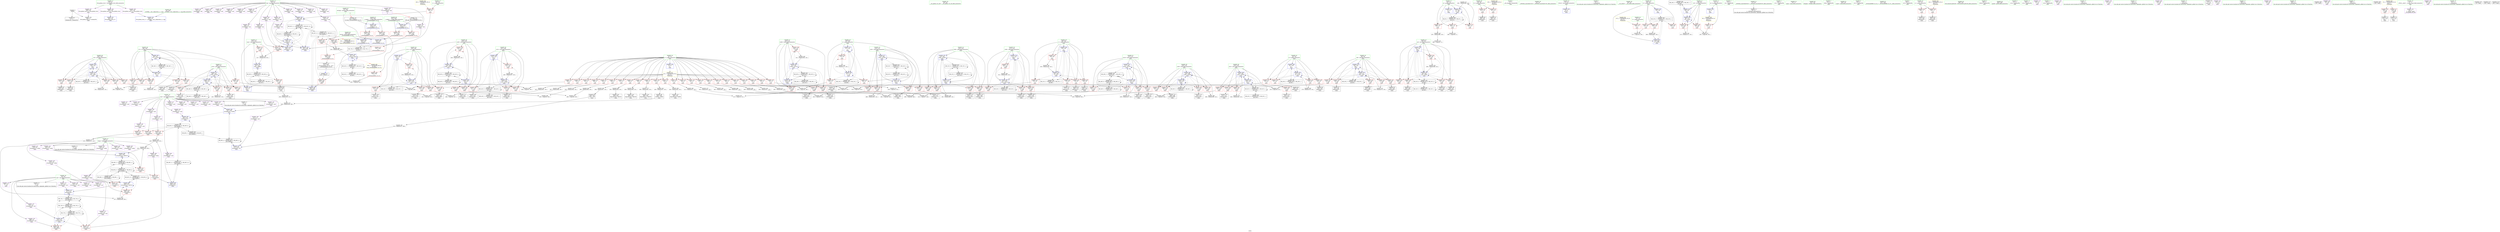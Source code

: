 digraph "SVFG" {
	label="SVFG";

	Node0x55ec6a510b90 [shape=record,color=grey,label="{NodeID: 0\nNullPtr}"];
	Node0x55ec6a510b90 -> Node0x55ec6a51ac90[style=solid];
	Node0x55ec6a510b90 -> Node0x55ec6a52b5a0[style=solid];
	Node0x55ec6a52cbc0 [shape=record,color=blue,label="{NodeID: 360\n347\<--340\narrayidx101\<--div96\nmain\n}"];
	Node0x55ec6a52cbc0 -> Node0x55ec6a52cd60[style=dashed];
	Node0x55ec6a52cbc0 -> Node0x55ec6a560390[style=dashed];
	Node0x55ec6a528760 [shape=record,color=red,label="{NodeID: 277\n415\<--111\n\<--k135\nmain\n}"];
	Node0x55ec6a528760 -> Node0x55ec6a4dd3a0[style=solid];
	Node0x55ec6a51c510 [shape=record,color=red,label="{NodeID: 194\n299\<--8\n\<--n\nmain\n}"];
	Node0x55ec6a51c510 -> Node0x55ec6a524550[style=solid];
	Node0x55ec6a4dd6e0 [shape=record,color=black,label="{NodeID: 111\n431\<--430\nidxprom151\<--\nmain\n}"];
	Node0x55ec6a4dbc20 [shape=record,color=green,label="{NodeID: 28\n48\<--49\n__cxx_global_var_init\<--__cxx_global_var_init_field_insensitive\n}"];
	Node0x55ec6a5359a0 [shape=record,color=grey,label="{NodeID: 471\n491 = Binary(490, 143, )\n}"];
	Node0x55ec6a5359a0 -> Node0x55ec6a52da60[style=solid];
	Node0x55ec6a522560 [shape=record,color=blue,label="{NodeID: 388\n580\<--574\narrayidx243\<--\nmain\n}"];
	Node0x55ec6a522560 -> Node0x55ec6a556a80[style=dashed];
	Node0x55ec6a529e20 [shape=record,color=red,label="{NodeID: 305\n571\<--125\n\<--j231\nmain\n}"];
	Node0x55ec6a529e20 -> Node0x55ec6a51e980[style=solid];
	Node0x55ec6a51dbd0 [shape=record,color=red,label="{NodeID: 222\n207\<--79\n\<--b\nmain\n}"];
	Node0x55ec6a51dbd0 -> Node0x55ec6a51b9b0[style=solid];
	Node0x55ec6a51f680 [shape=record,color=purple,label="{NodeID: 139\n242\<--15\narrayidx51\<--mp\nmain\n}"];
	Node0x55ec6a4ddfb0 [shape=record,color=green,label="{NodeID: 56\n119\<--120\nj193\<--j193_field_insensitive\nmain\n}"];
	Node0x55ec6a4ddfb0 -> Node0x55ec6a529390[style=solid];
	Node0x55ec6a4ddfb0 -> Node0x55ec6a529460[style=solid];
	Node0x55ec6a4ddfb0 -> Node0x55ec6a529530[style=solid];
	Node0x55ec6a4ddfb0 -> Node0x55ec6a529600[style=solid];
	Node0x55ec6a4ddfb0 -> Node0x55ec6a52dc00[style=solid];
	Node0x55ec6a4ddfb0 -> Node0x55ec6a522220[style=solid];
	Node0x55ec6a5596b0 [shape=record,color=yellow,style=double,label="{NodeID: 665\n64V_1 = ENCHI(MR_64V_0)\npts\{160000 \}\nFun[_ZSt3minIiERKT_S2_S2_]}"];
	Node0x55ec6a5596b0 -> Node0x55ec6a52b000[style=dashed];
	Node0x55ec6a562190 [shape=record,color=black,label="{NodeID: 582\nMR_22V_2 = PHI(MR_22V_4, MR_22V_1, )\npts\{86 \}\n}"];
	Node0x55ec6a562190 -> Node0x55ec6a52b840[style=dashed];
	Node0x55ec6a524850 [shape=record,color=grey,label="{NodeID: 499\n456 = cmp(453, 455, )\n}"];
	Node0x55ec6a52b5a0 [shape=record,color=blue, style = dotted,label="{NodeID: 333\n656\<--3\nllvm.global_ctors_2\<--dummyVal\nGlob }"];
	Node0x55ec6a527170 [shape=record,color=red,label="{NodeID: 250\n268\<--95\n\<--j42\nmain\n}"];
	Node0x55ec6a527170 -> Node0x55ec6a534020[style=solid];
	Node0x55ec6a520d40 [shape=record,color=purple,label="{NodeID: 167\n570\<--20\narrayidx237\<--temp\nmain\n}"];
	Node0x55ec6a51b9b0 [shape=record,color=black,label="{NodeID: 84\n208\<--207\nidxprom30\<--\nmain\n}"];
	Node0x55ec6a516710 [shape=record,color=green,label="{NodeID: 1\n7\<--1\n__dso_handle\<--dummyObj\nGlob }"];
	Node0x55ec6a52cc90 [shape=record,color=blue,label="{NodeID: 361\n99\<--351\ni72\<--inc103\nmain\n}"];
	Node0x55ec6a52cc90 -> Node0x55ec6a527240[style=dashed];
	Node0x55ec6a52cc90 -> Node0x55ec6a527310[style=dashed];
	Node0x55ec6a52cc90 -> Node0x55ec6a5273e0[style=dashed];
	Node0x55ec6a52cc90 -> Node0x55ec6a5274b0[style=dashed];
	Node0x55ec6a52cc90 -> Node0x55ec6a527580[style=dashed];
	Node0x55ec6a52cc90 -> Node0x55ec6a527650[style=dashed];
	Node0x55ec6a52cc90 -> Node0x55ec6a52cc90[style=dashed];
	Node0x55ec6a52cc90 -> Node0x55ec6a564490[style=dashed];
	Node0x55ec6a528830 [shape=record,color=red,label="{NodeID: 278\n419\<--111\n\<--k135\nmain\n}"];
	Node0x55ec6a528830 -> Node0x55ec6a4dd470[style=solid];
	Node0x55ec6a51c5e0 [shape=record,color=red,label="{NodeID: 195\n307\<--8\n\<--n\nmain\n}"];
	Node0x55ec6a51c5e0 -> Node0x55ec6a537620[style=solid];
	Node0x55ec6a4dd7b0 [shape=record,color=black,label="{NodeID: 112\n466\<--465\nidxprom173\<--\nmain\n}"];
	Node0x55ec6a4dbcf0 [shape=record,color=green,label="{NodeID: 29\n52\<--53\n_ZNSt8ios_base4InitC1Ev\<--_ZNSt8ios_base4InitC1Ev_field_insensitive\n}"];
	Node0x55ec6a535b20 [shape=record,color=grey,label="{NodeID: 472\n595 = Binary(594, 143, )\n}"];
	Node0x55ec6a535b20 -> Node0x55ec6a51ebf0[style=solid];
	Node0x55ec6a522630 [shape=record,color=blue,label="{NodeID: 389\n125\<--584\nj231\<--inc245\nmain\n}"];
	Node0x55ec6a522630 -> Node0x55ec6a529d50[style=dashed];
	Node0x55ec6a522630 -> Node0x55ec6a529e20[style=dashed];
	Node0x55ec6a522630 -> Node0x55ec6a529ef0[style=dashed];
	Node0x55ec6a522630 -> Node0x55ec6a529fc0[style=dashed];
	Node0x55ec6a522630 -> Node0x55ec6a522490[style=dashed];
	Node0x55ec6a522630 -> Node0x55ec6a522630[style=dashed];
	Node0x55ec6a522630 -> Node0x55ec6a55bd90[style=dashed];
	Node0x55ec6a529ef0 [shape=record,color=red,label="{NodeID: 306\n578\<--125\n\<--j231\nmain\n}"];
	Node0x55ec6a529ef0 -> Node0x55ec6a51eb20[style=solid];
	Node0x55ec6a51dca0 [shape=record,color=red,label="{NodeID: 223\n196\<--81\n\<--c\nmain\n}"];
	Node0x55ec6a51dca0 -> Node0x55ec6a52bdf0[style=solid];
	Node0x55ec6a51dca0 -> Node0x55ec6a52bec0[style=solid];
	Node0x55ec6a51f750 [shape=record,color=purple,label="{NodeID: 140\n245\<--15\narrayidx53\<--mp\nmain\n}"];
	Node0x55ec6a51f750 -> Node0x55ec6a52a090[style=solid];
	Node0x55ec6a4de080 [shape=record,color=green,label="{NodeID: 57\n121\<--122\nk198\<--k198_field_insensitive\nmain\n}"];
	Node0x55ec6a4de080 -> Node0x55ec6a5296d0[style=solid];
	Node0x55ec6a4de080 -> Node0x55ec6a5297a0[style=solid];
	Node0x55ec6a4de080 -> Node0x55ec6a529870[style=solid];
	Node0x55ec6a4de080 -> Node0x55ec6a529940[style=solid];
	Node0x55ec6a4de080 -> Node0x55ec6a52dcd0[style=solid];
	Node0x55ec6a4de080 -> Node0x55ec6a52de70[style=solid];
	Node0x55ec6a562690 [shape=record,color=black,label="{NodeID: 583\nMR_24V_2 = PHI(MR_24V_3, MR_24V_1, )\npts\{88 \}\n}"];
	Node0x55ec6a562690 -> Node0x55ec6a52b910[style=dashed];
	Node0x55ec6a562690 -> Node0x55ec6a562690[style=dashed];
	Node0x55ec6a5249d0 [shape=record,color=grey,label="{NodeID: 500\n632 = cmp(629, 631, )\n}"];
	Node0x55ec6a52b6a0 [shape=record,color=blue,label="{NodeID: 334\n73\<--9\nretval\<--\nmain\n}"];
	Node0x55ec6a527240 [shape=record,color=red,label="{NodeID: 251\n291\<--99\n\<--i72\nmain\n}"];
	Node0x55ec6a527240 -> Node0x55ec6a524250[style=solid];
	Node0x55ec6a520e10 [shape=record,color=purple,label="{NodeID: 168\n573\<--20\narrayidx239\<--temp\nmain\n}"];
	Node0x55ec6a520e10 -> Node0x55ec6a52a980[style=solid];
	Node0x55ec6a51ba80 [shape=record,color=black,label="{NodeID: 85\n235\<--234\nidxprom46\<--\nmain\n}"];
	Node0x55ec6a4db0e0 [shape=record,color=green,label="{NodeID: 2\n9\<--1\n\<--dummyObj\nCan only get source location for instruction, argument, global var or function.}"];
	Node0x55ec6a550b80 [shape=record,color=black,label="{NodeID: 528\nMR_32V_4 = PHI(MR_32V_6, MR_32V_3, )\npts\{96 \}\n}"];
	Node0x55ec6a550b80 -> Node0x55ec6a52c200[style=dashed];
	Node0x55ec6a550b80 -> Node0x55ec6a550b80[style=dashed];
	Node0x55ec6a550b80 -> Node0x55ec6a563a90[style=dashed];
	Node0x55ec6a52cd60 [shape=record,color=blue,label="{NodeID: 362\n361\<--311\narrayidx110\<--\nmain\n}"];
	Node0x55ec6a52cd60 -> Node0x55ec6a55c290[style=dashed];
	Node0x55ec6a528900 [shape=record,color=red,label="{NodeID: 279\n437\<--111\n\<--k135\nmain\n}"];
	Node0x55ec6a528900 -> Node0x55ec6a536120[style=solid];
	Node0x55ec6a51c6b0 [shape=record,color=red,label="{NodeID: 196\n337\<--8\n\<--n\nmain\n}"];
	Node0x55ec6a51c6b0 -> Node0x55ec6a5341a0[style=solid];
	Node0x55ec6a4dd880 [shape=record,color=black,label="{NodeID: 113\n469\<--468\nidxprom175\<--\nmain\n}"];
	Node0x55ec6a4defb0 [shape=record,color=green,label="{NodeID: 30\n58\<--59\n__cxa_atexit\<--__cxa_atexit_field_insensitive\n}"];
	Node0x55ec6a535ca0 [shape=record,color=grey,label="{NodeID: 473\n340 = Binary(336, 339, )\n}"];
	Node0x55ec6a535ca0 -> Node0x55ec6a52cbc0[style=solid];
	Node0x55ec6a522700 [shape=record,color=blue,label="{NodeID: 390\n123\<--589\ni226\<--inc248\nmain\n}"];
	Node0x55ec6a522700 -> Node0x55ec6a529a10[style=dashed];
	Node0x55ec6a522700 -> Node0x55ec6a529ae0[style=dashed];
	Node0x55ec6a522700 -> Node0x55ec6a529bb0[style=dashed];
	Node0x55ec6a522700 -> Node0x55ec6a529c80[style=dashed];
	Node0x55ec6a522700 -> Node0x55ec6a5223c0[style=dashed];
	Node0x55ec6a522700 -> Node0x55ec6a522700[style=dashed];
	Node0x55ec6a522700 -> Node0x55ec6a568090[style=dashed];
	Node0x55ec6a529fc0 [shape=record,color=red,label="{NodeID: 307\n583\<--125\n\<--j231\nmain\n}"];
	Node0x55ec6a529fc0 -> Node0x55ec6a535820[style=solid];
	Node0x55ec6a51dd70 [shape=record,color=red,label="{NodeID: 224\n145\<--83\n\<--ii\nmain\n}"];
	Node0x55ec6a51dd70 -> Node0x55ec6a524fd0[style=solid];
	Node0x55ec6a51f820 [shape=record,color=purple,label="{NodeID: 141\n249\<--15\narrayidx55\<--mp\nmain\n}"];
	Node0x55ec6a4de150 [shape=record,color=green,label="{NodeID: 58\n123\<--124\ni226\<--i226_field_insensitive\nmain\n}"];
	Node0x55ec6a4de150 -> Node0x55ec6a529a10[style=solid];
	Node0x55ec6a4de150 -> Node0x55ec6a529ae0[style=solid];
	Node0x55ec6a4de150 -> Node0x55ec6a529bb0[style=solid];
	Node0x55ec6a4de150 -> Node0x55ec6a529c80[style=solid];
	Node0x55ec6a4de150 -> Node0x55ec6a5223c0[style=solid];
	Node0x55ec6a4de150 -> Node0x55ec6a522700[style=solid];
	Node0x55ec6a562b90 [shape=record,color=black,label="{NodeID: 584\nMR_26V_2 = PHI(MR_26V_4, MR_26V_1, )\npts\{90 \}\n}"];
	Node0x55ec6a562b90 -> Node0x55ec6a52bd20[style=dashed];
	Node0x55ec6a524b50 [shape=record,color=grey,label="{NodeID: 501\n513 = cmp(510, 512, )\n}"];
	Node0x55ec6a52b770 [shape=record,color=blue,label="{NodeID: 335\n83\<--143\nii\<--\nmain\n}"];
	Node0x55ec6a52b770 -> Node0x55ec6a561c90[style=dashed];
	Node0x55ec6a527310 [shape=record,color=red,label="{NodeID: 252\n302\<--99\n\<--i72\nmain\n}"];
	Node0x55ec6a527310 -> Node0x55ec6a526050[style=solid];
	Node0x55ec6a520ee0 [shape=record,color=purple,label="{NodeID: 169\n372\<--23\narrayidx117\<--ans\nmain\n}"];
	Node0x55ec6a51bb50 [shape=record,color=black,label="{NodeID: 86\n238\<--237\nidxprom48\<--\nmain\n}"];
	Node0x55ec6a4dc340 [shape=record,color=green,label="{NodeID: 3\n27\<--1\n.str\<--dummyObj\nGlob }"];
	Node0x55ec6a551080 [shape=record,color=black,label="{NodeID: 529\nMR_34V_4 = PHI(MR_34V_5, MR_34V_3, )\npts\{98 \}\n}"];
	Node0x55ec6a551080 -> Node0x55ec6a52c2d0[style=dashed];
	Node0x55ec6a551080 -> Node0x55ec6a551080[style=dashed];
	Node0x55ec6a551080 -> Node0x55ec6a563f90[style=dashed];
	Node0x55ec6a52ce30 [shape=record,color=blue,label="{NodeID: 363\n105\<--143\ni111\<--\nmain\n}"];
	Node0x55ec6a52ce30 -> Node0x55ec6a527cd0[style=dashed];
	Node0x55ec6a52ce30 -> Node0x55ec6a527da0[style=dashed];
	Node0x55ec6a52ce30 -> Node0x55ec6a527e70[style=dashed];
	Node0x55ec6a52ce30 -> Node0x55ec6a527f40[style=dashed];
	Node0x55ec6a52ce30 -> Node0x55ec6a52cfd0[style=dashed];
	Node0x55ec6a52ce30 -> Node0x55ec6a565390[style=dashed];
	Node0x55ec6a5289d0 [shape=record,color=red,label="{NodeID: 280\n453\<--113\n\<--i163\nmain\n}"];
	Node0x55ec6a5289d0 -> Node0x55ec6a524850[style=solid];
	Node0x55ec6a51c780 [shape=record,color=red,label="{NodeID: 197\n344\<--8\n\<--n\nmain\n}"];
	Node0x55ec6a51c780 -> Node0x55ec6a5374a0[style=solid];
	Node0x55ec6a4dd950 [shape=record,color=black,label="{NodeID: 114\n473\<--472\nidxprom177\<--\nmain\n}"];
	Node0x55ec6a4df080 [shape=record,color=green,label="{NodeID: 31\n57\<--63\n_ZNSt8ios_base4InitD1Ev\<--_ZNSt8ios_base4InitD1Ev_field_insensitive\n}"];
	Node0x55ec6a4df080 -> Node0x55ec6a51b160[style=solid];
	Node0x55ec6a535e20 [shape=record,color=grey,label="{NodeID: 474\n565 = Binary(564, 143, )\n}"];
	Node0x55ec6a535e20 -> Node0x55ec6a525750[style=solid];
	Node0x55ec6a5227d0 [shape=record,color=blue,label="{NodeID: 391\n83\<--606\nii\<--inc255\nmain\n}"];
	Node0x55ec6a5227d0 -> Node0x55ec6a561c90[style=dashed];
	Node0x55ec6a52a090 [shape=record,color=red,label="{NodeID: 308\n246\<--245\n\<--arrayidx53\nmain\n}"];
	Node0x55ec6a52a090 -> Node0x55ec6a5350a0[style=solid];
	Node0x55ec6a51de40 [shape=record,color=red,label="{NodeID: 225\n593\<--83\n\<--ii\nmain\n}"];
	Node0x55ec6a51f8f0 [shape=record,color=purple,label="{NodeID: 142\n252\<--15\narrayidx57\<--mp\nmain\n}"];
	Node0x55ec6a51f8f0 -> Node0x55ec6a52a160[style=solid];
	Node0x55ec6a4de220 [shape=record,color=green,label="{NodeID: 59\n125\<--126\nj231\<--j231_field_insensitive\nmain\n}"];
	Node0x55ec6a4de220 -> Node0x55ec6a529d50[style=solid];
	Node0x55ec6a4de220 -> Node0x55ec6a529e20[style=solid];
	Node0x55ec6a4de220 -> Node0x55ec6a529ef0[style=solid];
	Node0x55ec6a4de220 -> Node0x55ec6a529fc0[style=solid];
	Node0x55ec6a4de220 -> Node0x55ec6a522490[style=solid];
	Node0x55ec6a4de220 -> Node0x55ec6a522630[style=solid];
	Node0x55ec6a563090 [shape=record,color=black,label="{NodeID: 585\nMR_28V_2 = PHI(MR_28V_4, MR_28V_1, )\npts\{92 \}\n}"];
	Node0x55ec6a563090 -> Node0x55ec6a52c060[style=dashed];
	Node0x55ec6a524cd0 [shape=record,color=grey,label="{NodeID: 502\n161 = cmp(159, 160, )\n}"];
	Node0x55ec6a52b840 [shape=record,color=blue,label="{NodeID: 336\n85\<--143\ni\<--\nmain\n}"];
	Node0x55ec6a52b840 -> Node0x55ec6a51dfe0[style=dashed];
	Node0x55ec6a52b840 -> Node0x55ec6a51e0b0[style=dashed];
	Node0x55ec6a52b840 -> Node0x55ec6a51e180[style=dashed];
	Node0x55ec6a52b840 -> Node0x55ec6a51e250[style=dashed];
	Node0x55ec6a52b840 -> Node0x55ec6a526240[style=dashed];
	Node0x55ec6a52b840 -> Node0x55ec6a52bc50[style=dashed];
	Node0x55ec6a52b840 -> Node0x55ec6a562190[style=dashed];
	Node0x55ec6a5273e0 [shape=record,color=red,label="{NodeID: 253\n312\<--99\n\<--i72\nmain\n}"];
	Node0x55ec6a5273e0 -> Node0x55ec6a51c1d0[style=solid];
	Node0x55ec6a520fb0 [shape=record,color=purple,label="{NodeID: 170\n375\<--23\narrayidx119\<--ans\nmain\n}"];
	Node0x55ec6a520fb0 -> Node0x55ec6a52cf00[style=solid];
	Node0x55ec6a51bc20 [shape=record,color=black,label="{NodeID: 87\n241\<--240\nidxprom50\<--\nmain\n}"];
	Node0x55ec6a4de430 [shape=record,color=green,label="{NodeID: 4\n29\<--1\n.str.1\<--dummyObj\nGlob }"];
	Node0x55ec6a551580 [shape=record,color=black,label="{NodeID: 530\nMR_64V_11 = PHI(MR_64V_12, MR_64V_10, )\npts\{160000 \}\n}"];
	Node0x55ec6a551580 -> Node0x55ec6a52a300[style=dashed];
	Node0x55ec6a551580 -> Node0x55ec6a54f780[style=dashed];
	Node0x55ec6a551580 -> Node0x55ec6a551580[style=dashed];
	Node0x55ec6a551580 -> Node0x55ec6a568a90[style=dashed];
	Node0x55ec6a5335a0 [shape=record,color=grey,label="{NodeID: 447\n486 = Binary(485, 143, )\n}"];
	Node0x55ec6a5335a0 -> Node0x55ec6a52d990[style=solid];
	Node0x55ec6a52cf00 [shape=record,color=blue,label="{NodeID: 364\n375\<--311\narrayidx119\<--\nmain\n}"];
	Node0x55ec6a52cf00 -> Node0x55ec6a52a3d0[style=dashed];
	Node0x55ec6a52cf00 -> Node0x55ec6a52aa50[style=dashed];
	Node0x55ec6a52cf00 -> Node0x55ec6a52cf00[style=dashed];
	Node0x55ec6a52cf00 -> Node0x55ec6a555680[style=dashed];
	Node0x55ec6a52cf00 -> Node0x55ec6a569990[style=dashed];
	Node0x55ec6a52cf00 -> Node0x55ec6a56f890[style=dashed];
	Node0x55ec6a528aa0 [shape=record,color=red,label="{NodeID: 281\n465\<--113\n\<--i163\nmain\n}"];
	Node0x55ec6a528aa0 -> Node0x55ec6a4dd7b0[style=solid];
	Node0x55ec6a51c850 [shape=record,color=red,label="{NodeID: 198\n354\<--8\n\<--n\nmain\n}"];
	Node0x55ec6a51c850 -> Node0x55ec6a536d20[style=solid];
	Node0x55ec6a4dda20 [shape=record,color=black,label="{NodeID: 115\n476\<--475\nidxprom179\<--\nmain\n}"];
	Node0x55ec6a4df150 [shape=record,color=green,label="{NodeID: 32\n70\<--71\nmain\<--main_field_insensitive\n}"];
	Node0x55ec6a535fa0 [shape=record,color=grey,label="{NodeID: 475\n443 = Binary(442, 143, )\n}"];
	Node0x55ec6a535fa0 -> Node0x55ec6a52d4b0[style=solid];
	Node0x55ec6a5228a0 [shape=record,color=blue,label="{NodeID: 392\n622\<--618\n__a.addr\<--__a\n_ZSt3minIiERKT_S2_S2_\n}"];
	Node0x55ec6a5228a0 -> Node0x55ec6a52abf0[style=dashed];
	Node0x55ec6a5228a0 -> Node0x55ec6a52acc0[style=dashed];
	Node0x55ec6a52a160 [shape=record,color=red,label="{NodeID: 309\n253\<--252\n\<--arrayidx57\nmain\n}"];
	Node0x55ec6a52a160 -> Node0x55ec6a5350a0[style=solid];
	Node0x55ec6a51df10 [shape=record,color=red,label="{NodeID: 226\n605\<--83\n\<--ii\nmain\n}"];
	Node0x55ec6a51df10 -> Node0x55ec6a5347a0[style=solid];
	Node0x55ec6a51f9c0 [shape=record,color=purple,label="{NodeID: 143\n262\<--15\narrayidx60\<--mp\nmain\n}"];
	Node0x55ec6a51a540 [shape=record,color=green,label="{NodeID: 60\n132\<--133\nfreopen\<--freopen_field_insensitive\n}"];
	Node0x55ec6a563590 [shape=record,color=black,label="{NodeID: 586\nMR_30V_2 = PHI(MR_30V_3, MR_30V_1, )\npts\{94 \}\n}"];
	Node0x55ec6a563590 -> Node0x55ec6a52c130[style=dashed];
	Node0x55ec6a563590 -> Node0x55ec6a563590[style=dashed];
	Node0x55ec6a524e50 [shape=record,color=grey,label="{NodeID: 503\n155 = cmp(153, 154, )\n}"];
	Node0x55ec6a52b910 [shape=record,color=blue,label="{NodeID: 337\n87\<--143\nj\<--\nmain\n}"];
	Node0x55ec6a52b910 -> Node0x55ec6a5262d0[style=dashed];
	Node0x55ec6a52b910 -> Node0x55ec6a5263a0[style=dashed];
	Node0x55ec6a52b910 -> Node0x55ec6a526470[style=dashed];
	Node0x55ec6a52b910 -> Node0x55ec6a52b910[style=dashed];
	Node0x55ec6a52b910 -> Node0x55ec6a52bab0[style=dashed];
	Node0x55ec6a52b910 -> Node0x55ec6a562690[style=dashed];
	Node0x55ec6a5274b0 [shape=record,color=red,label="{NodeID: 254\n319\<--99\n\<--i72\nmain\n}"];
	Node0x55ec6a5274b0 -> Node0x55ec6a4dcab0[style=solid];
	Node0x55ec6a521080 [shape=record,color=purple,label="{NodeID: 171\n414\<--23\narrayidx141\<--ans\nmain\n}"];
	Node0x55ec6a51bcf0 [shape=record,color=black,label="{NodeID: 88\n244\<--243\nidxprom52\<--\nmain\n}"];
	Node0x55ec6a4de4c0 [shape=record,color=green,label="{NodeID: 5\n31\<--1\nstdin\<--dummyObj\nGlob }"];
	Node0x55ec6a533720 [shape=record,color=grey,label="{NodeID: 448\n481 = Binary(480, 143, )\n}"];
	Node0x55ec6a533720 -> Node0x55ec6a52d8c0[style=solid];
	Node0x55ec6a52cfd0 [shape=record,color=blue,label="{NodeID: 365\n105\<--379\ni111\<--inc121\nmain\n}"];
	Node0x55ec6a52cfd0 -> Node0x55ec6a527cd0[style=dashed];
	Node0x55ec6a52cfd0 -> Node0x55ec6a527da0[style=dashed];
	Node0x55ec6a52cfd0 -> Node0x55ec6a527e70[style=dashed];
	Node0x55ec6a52cfd0 -> Node0x55ec6a527f40[style=dashed];
	Node0x55ec6a52cfd0 -> Node0x55ec6a52cfd0[style=dashed];
	Node0x55ec6a52cfd0 -> Node0x55ec6a565390[style=dashed];
	Node0x55ec6a528b70 [shape=record,color=red,label="{NodeID: 282\n472\<--113\n\<--i163\nmain\n}"];
	Node0x55ec6a528b70 -> Node0x55ec6a4dd950[style=solid];
	Node0x55ec6a51c920 [shape=record,color=red,label="{NodeID: 199\n358\<--8\n\<--n\nmain\n}"];
	Node0x55ec6a51c920 -> Node0x55ec6a536ea0[style=solid];
	Node0x55ec6a51e3d0 [shape=record,color=black,label="{NodeID: 116\n516\<--515\nidxprom203\<--\nmain\n}"];
	Node0x55ec6a4df220 [shape=record,color=green,label="{NodeID: 33\n73\<--74\nretval\<--retval_field_insensitive\nmain\n}"];
	Node0x55ec6a4df220 -> Node0x55ec6a52b6a0[style=solid];
	Node0x55ec6a536120 [shape=record,color=grey,label="{NodeID: 476\n438 = Binary(437, 143, )\n}"];
	Node0x55ec6a536120 -> Node0x55ec6a52d3e0[style=solid];
	Node0x55ec6a522970 [shape=record,color=blue,label="{NodeID: 393\n624\<--619\n__b.addr\<--__b\n_ZSt3minIiERKT_S2_S2_\n}"];
	Node0x55ec6a522970 -> Node0x55ec6a52ad90[style=dashed];
	Node0x55ec6a522970 -> Node0x55ec6a52ae60[style=dashed];
	Node0x55ec6a52a230 [shape=record,color=red,label="{NodeID: 310\n259\<--256\n\<--call58\nmain\n}"];
	Node0x55ec6a52a230 -> Node0x55ec6a52c3a0[style=solid];
	Node0x55ec6a51dfe0 [shape=record,color=red,label="{NodeID: 227\n153\<--85\n\<--i\nmain\n}"];
	Node0x55ec6a51dfe0 -> Node0x55ec6a524e50[style=solid];
	Node0x55ec6a51fa90 [shape=record,color=purple,label="{NodeID: 144\n265\<--15\narrayidx62\<--mp\nmain\n}"];
	Node0x55ec6a51fa90 -> Node0x55ec6a52c3a0[style=solid];
	Node0x55ec6a51a5d0 [shape=record,color=green,label="{NodeID: 61\n140\<--141\nscanf\<--scanf_field_insensitive\n}"];
	Node0x55ec6a563a90 [shape=record,color=black,label="{NodeID: 587\nMR_32V_2 = PHI(MR_32V_3, MR_32V_1, )\npts\{96 \}\n}"];
	Node0x55ec6a563a90 -> Node0x55ec6a550b80[style=dashed];
	Node0x55ec6a563a90 -> Node0x55ec6a563a90[style=dashed];
	Node0x55ec6a524fd0 [shape=record,color=grey,label="{NodeID: 504\n147 = cmp(145, 146, )\n}"];
	Node0x55ec6a52b9e0 [shape=record,color=blue,label="{NodeID: 338\n168\<--170\narrayidx11\<--\nmain\n}"];
	Node0x55ec6a52b9e0 -> Node0x55ec6a52b9e0[style=dashed];
	Node0x55ec6a52b9e0 -> Node0x55ec6a52bb80[style=dashed];
	Node0x55ec6a527580 [shape=record,color=red,label="{NodeID: 255\n341\<--99\n\<--i72\nmain\n}"];
	Node0x55ec6a527580 -> Node0x55ec6a4dcdf0[style=solid];
	Node0x55ec6a521150 [shape=record,color=purple,label="{NodeID: 172\n417\<--23\narrayidx143\<--ans\nmain\n}"];
	Node0x55ec6a521150 -> Node0x55ec6a52a3d0[style=solid];
	Node0x55ec6a51bdc0 [shape=record,color=black,label="{NodeID: 89\n248\<--247\nidxprom54\<--\nmain\n}"];
	Node0x55ec6a4de550 [shape=record,color=green,label="{NodeID: 6\n32\<--1\n.str.2\<--dummyObj\nGlob }"];
	Node0x55ec6a5338a0 [shape=record,color=grey,label="{NodeID: 449\n462 = Binary(461, 143, )\n}"];
	Node0x55ec6a5338a0 -> Node0x55ec6a5243d0[style=solid];
	Node0x55ec6a52d0a0 [shape=record,color=blue,label="{NodeID: 366\n107\<--143\ni125\<--\nmain\n}"];
	Node0x55ec6a52d0a0 -> Node0x55ec6a528010[style=dashed];
	Node0x55ec6a52d0a0 -> Node0x55ec6a5280e0[style=dashed];
	Node0x55ec6a52d0a0 -> Node0x55ec6a5281b0[style=dashed];
	Node0x55ec6a52d0a0 -> Node0x55ec6a528280[style=dashed];
	Node0x55ec6a52d0a0 -> Node0x55ec6a52d580[style=dashed];
	Node0x55ec6a52d0a0 -> Node0x55ec6a54da80[style=dashed];
	Node0x55ec6a528c40 [shape=record,color=red,label="{NodeID: 283\n485\<--113\n\<--i163\nmain\n}"];
	Node0x55ec6a528c40 -> Node0x55ec6a5335a0[style=solid];
	Node0x55ec6a51c9f0 [shape=record,color=red,label="{NodeID: 200\n366\<--8\n\<--n\nmain\n}"];
	Node0x55ec6a51c9f0 -> Node0x55ec6a536720[style=solid];
	Node0x55ec6a51e4a0 [shape=record,color=black,label="{NodeID: 117\n519\<--518\nidxprom205\<--\nmain\n}"];
	Node0x55ec6a4df2f0 [shape=record,color=green,label="{NodeID: 34\n75\<--76\nt\<--t_field_insensitive\nmain\n}"];
	Node0x55ec6a4df2f0 -> Node0x55ec6a51d890[style=solid];
	Node0x55ec6a5362a0 [shape=record,color=grey,label="{NodeID: 477\n529 = Binary(521, 528, )\n}"];
	Node0x55ec6a5362a0 -> Node0x55ec6a5368a0[style=solid];
	Node0x55ec6a522a40 [shape=record,color=blue,label="{NodeID: 394\n620\<--634\nretval\<--\n_ZSt3minIiERKT_S2_S2_\n}"];
	Node0x55ec6a522a40 -> Node0x55ec6a561290[style=dashed];
	Node0x55ec6a52a300 [shape=record,color=red,label="{NodeID: 311\n325\<--324\n\<--arrayidx88\nmain\n}"];
	Node0x55ec6a52a300 -> Node0x55ec6a5365a0[style=solid];
	Node0x55ec6a51e0b0 [shape=record,color=red,label="{NodeID: 228\n163\<--85\n\<--i\nmain\n}"];
	Node0x55ec6a51e0b0 -> Node0x55ec6a51b400[style=solid];
	Node0x55ec6a51fb60 [shape=record,color=purple,label="{NodeID: 145\n321\<--15\narrayidx86\<--mp\nmain\n}"];
	Node0x55ec6a51a660 [shape=record,color=green,label="{NodeID: 62\n257\<--258\n_ZSt3minIiERKT_S2_S2_\<--_ZSt3minIiERKT_S2_S2__field_insensitive\n}"];
	Node0x55ec6a563f90 [shape=record,color=black,label="{NodeID: 588\nMR_34V_2 = PHI(MR_34V_3, MR_34V_1, )\npts\{98 \}\n}"];
	Node0x55ec6a563f90 -> Node0x55ec6a551080[style=dashed];
	Node0x55ec6a563f90 -> Node0x55ec6a563f90[style=dashed];
	Node0x55ec6a525150 [shape=record,color=grey,label="{NodeID: 505\n403 = cmp(400, 402, )\n}"];
	Node0x55ec6a52bab0 [shape=record,color=blue,label="{NodeID: 339\n87\<--173\nj\<--inc\nmain\n}"];
	Node0x55ec6a52bab0 -> Node0x55ec6a5262d0[style=dashed];
	Node0x55ec6a52bab0 -> Node0x55ec6a5263a0[style=dashed];
	Node0x55ec6a52bab0 -> Node0x55ec6a526470[style=dashed];
	Node0x55ec6a52bab0 -> Node0x55ec6a52b910[style=dashed];
	Node0x55ec6a52bab0 -> Node0x55ec6a52bab0[style=dashed];
	Node0x55ec6a52bab0 -> Node0x55ec6a562690[style=dashed];
	Node0x55ec6a527650 [shape=record,color=red,label="{NodeID: 256\n350\<--99\n\<--i72\nmain\n}"];
	Node0x55ec6a527650 -> Node0x55ec6a537aa0[style=solid];
	Node0x55ec6a521220 [shape=record,color=purple,label="{NodeID: 173\n474\<--23\narrayidx178\<--ans\nmain\n}"];
	Node0x55ec6a51be90 [shape=record,color=black,label="{NodeID: 90\n251\<--250\nidxprom56\<--\nmain\n}"];
	Node0x55ec6a4dc4e0 [shape=record,color=green,label="{NodeID: 7\n34\<--1\n.str.3\<--dummyObj\nGlob }"];
	Node0x55ec6a533a20 [shape=record,color=grey,label="{NodeID: 450\n336 = Binary(335, 311, )\n}"];
	Node0x55ec6a533a20 -> Node0x55ec6a535ca0[style=solid];
	Node0x55ec6a52d170 [shape=record,color=blue,label="{NodeID: 367\n109\<--143\nj130\<--\nmain\n}"];
	Node0x55ec6a52d170 -> Node0x55ec6a528350[style=dashed];
	Node0x55ec6a52d170 -> Node0x55ec6a528420[style=dashed];
	Node0x55ec6a52d170 -> Node0x55ec6a5284f0[style=dashed];
	Node0x55ec6a52d170 -> Node0x55ec6a5285c0[style=dashed];
	Node0x55ec6a52d170 -> Node0x55ec6a52d170[style=dashed];
	Node0x55ec6a52d170 -> Node0x55ec6a52d4b0[style=dashed];
	Node0x55ec6a52d170 -> Node0x55ec6a56df90[style=dashed];
	Node0x55ec6a528d10 [shape=record,color=red,label="{NodeID: 284\n460\<--115\n\<--j168\nmain\n}"];
	Node0x55ec6a528d10 -> Node0x55ec6a5243d0[style=solid];
	Node0x55ec6a51cac0 [shape=record,color=red,label="{NodeID: 201\n394\<--8\n\<--n\nmain\n}"];
	Node0x55ec6a51cac0 -> Node0x55ec6a537c20[style=solid];
	Node0x55ec6a51e570 [shape=record,color=black,label="{NodeID: 118\n523\<--522\nidxprom207\<--\nmain\n}"];
	Node0x55ec6a4df3c0 [shape=record,color=green,label="{NodeID: 35\n77\<--78\na\<--a_field_insensitive\nmain\n}"];
	Node0x55ec6a4df3c0 -> Node0x55ec6a51d960[style=solid];
	Node0x55ec6a4df3c0 -> Node0x55ec6a51da30[style=solid];
	Node0x55ec6a536420 [shape=record,color=grey,label="{NodeID: 478\n379 = Binary(378, 143, )\n}"];
	Node0x55ec6a536420 -> Node0x55ec6a52cfd0[style=solid];
	Node0x55ec6a522b10 [shape=record,color=blue,label="{NodeID: 395\n620\<--637\nretval\<--\n_ZSt3minIiERKT_S2_S2_\n}"];
	Node0x55ec6a522b10 -> Node0x55ec6a561290[style=dashed];
	Node0x55ec6a52a3d0 [shape=record,color=red,label="{NodeID: 312\n418\<--417\n\<--arrayidx143\nmain\n}"];
	Node0x55ec6a52a3d0 -> Node0x55ec6a534620[style=solid];
	Node0x55ec6a51e180 [shape=record,color=red,label="{NodeID: 229\n176\<--85\n\<--i\nmain\n}"];
	Node0x55ec6a51e180 -> Node0x55ec6a51b5a0[style=solid];
	Node0x55ec6a51fc30 [shape=record,color=purple,label="{NodeID: 146\n324\<--15\narrayidx88\<--mp\nmain\n}"];
	Node0x55ec6a51fc30 -> Node0x55ec6a52a300[style=solid];
	Node0x55ec6a51a720 [shape=record,color=green,label="{NodeID: 63\n286\<--287\nllvm.memset.p0i8.i64\<--llvm.memset.p0i8.i64_field_insensitive\n}"];
	Node0x55ec6a564490 [shape=record,color=black,label="{NodeID: 589\nMR_36V_2 = PHI(MR_36V_4, MR_36V_1, )\npts\{100 \}\n}"];
	Node0x55ec6a564490 -> Node0x55ec6a52c6e0[style=dashed];
	Node0x55ec6a5252d0 [shape=record,color=grey,label="{NodeID: 506\n499 = cmp(496, 498, )\n}"];
	Node0x55ec6a52bb80 [shape=record,color=blue,label="{NodeID: 340\n181\<--9\narrayidx15\<--\nmain\n}"];
	Node0x55ec6a52bb80 -> Node0x55ec6a52a300[style=dashed];
	Node0x55ec6a52bb80 -> Node0x55ec6a52b9e0[style=dashed];
	Node0x55ec6a52bb80 -> Node0x55ec6a52bb80[style=dashed];
	Node0x55ec6a52bb80 -> Node0x55ec6a52bdf0[style=dashed];
	Node0x55ec6a52bb80 -> Node0x55ec6a551580[style=dashed];
	Node0x55ec6a52bb80 -> Node0x55ec6a568a90[style=dashed];
	Node0x55ec6a527720 [shape=record,color=red,label="{NodeID: 257\n326\<--101\n\<--sum\nmain\n}"];
	Node0x55ec6a527720 -> Node0x55ec6a5365a0[style=solid];
	Node0x55ec6a5212f0 [shape=record,color=purple,label="{NodeID: 174\n477\<--23\narrayidx180\<--ans\nmain\n}"];
	Node0x55ec6a5212f0 -> Node0x55ec6a52d7f0[style=solid];
	Node0x55ec6a51bf60 [shape=record,color=black,label="{NodeID: 91\n261\<--260\nidxprom59\<--\nmain\n}"];
	Node0x55ec6a4dc570 [shape=record,color=green,label="{NodeID: 8\n36\<--1\nstdout\<--dummyObj\nGlob }"];
	Node0x55ec6a533ba0 [shape=record,color=grey,label="{NodeID: 451\n274 = Binary(273, 143, )\n}"];
	Node0x55ec6a533ba0 -> Node0x55ec6a52c540[style=solid];
	Node0x55ec6a52d240 [shape=record,color=blue,label="{NodeID: 368\n111\<--143\nk135\<--\nmain\n}"];
	Node0x55ec6a52d240 -> Node0x55ec6a528690[style=dashed];
	Node0x55ec6a52d240 -> Node0x55ec6a528760[style=dashed];
	Node0x55ec6a52d240 -> Node0x55ec6a528830[style=dashed];
	Node0x55ec6a52d240 -> Node0x55ec6a528900[style=dashed];
	Node0x55ec6a52d240 -> Node0x55ec6a52d3e0[style=dashed];
	Node0x55ec6a52d240 -> Node0x55ec6a54e380[style=dashed];
	Node0x55ec6a528de0 [shape=record,color=red,label="{NodeID: 285\n468\<--115\n\<--j168\nmain\n}"];
	Node0x55ec6a528de0 -> Node0x55ec6a4dd880[style=solid];
	Node0x55ec6a51cb90 [shape=record,color=red,label="{NodeID: 202\n401\<--8\n\<--n\nmain\n}"];
	Node0x55ec6a51cb90 -> Node0x55ec6a5353a0[style=solid];
	Node0x55ec6a51e640 [shape=record,color=black,label="{NodeID: 119\n526\<--525\nidxprom209\<--\nmain\n}"];
	Node0x55ec6a4df490 [shape=record,color=green,label="{NodeID: 36\n79\<--80\nb\<--b_field_insensitive\nmain\n}"];
	Node0x55ec6a4df490 -> Node0x55ec6a51db00[style=solid];
	Node0x55ec6a4df490 -> Node0x55ec6a51dbd0[style=solid];
	Node0x55ec6a55bd90 [shape=record,color=black,label="{NodeID: 562\nMR_62V_3 = PHI(MR_62V_4, MR_62V_2, )\npts\{126 \}\n}"];
	Node0x55ec6a55bd90 -> Node0x55ec6a522490[style=dashed];
	Node0x55ec6a55bd90 -> Node0x55ec6a55bd90[style=dashed];
	Node0x55ec6a55bd90 -> Node0x55ec6a568590[style=dashed];
	Node0x55ec6a5365a0 [shape=record,color=grey,label="{NodeID: 479\n327 = Binary(326, 325, )\n}"];
	Node0x55ec6a5365a0 -> Node0x55ec6a52ca20[style=solid];
	Node0x55ec6a52a4a0 [shape=record,color=red,label="{NodeID: 313\n425\<--424\n\<--arrayidx147\nmain\n}"];
	Node0x55ec6a52a4a0 -> Node0x55ec6a534620[style=solid];
	Node0x55ec6a51e250 [shape=record,color=red,label="{NodeID: 230\n179\<--85\n\<--i\nmain\n}"];
	Node0x55ec6a51e250 -> Node0x55ec6a51b670[style=solid];
	Node0x55ec6a51fd00 [shape=record,color=purple,label="{NodeID: 147\n314\<--17\narrayidx82\<--mat\nmain\n}"];
	Node0x55ec6a51a820 [shape=record,color=green,label="{NodeID: 64\n602\<--603\nprintf\<--printf_field_insensitive\n}"];
	Node0x55ec6a564990 [shape=record,color=black,label="{NodeID: 590\nMR_38V_2 = PHI(MR_38V_3, MR_38V_1, )\npts\{102 \}\n}"];
	Node0x55ec6a564990 -> Node0x55ec6a52c7b0[style=dashed];
	Node0x55ec6a564990 -> Node0x55ec6a564990[style=dashed];
	Node0x55ec6a525450 [shape=record,color=grey,label="{NodeID: 507\n410 = cmp(407, 409, )\n}"];
	Node0x55ec6a52bc50 [shape=record,color=blue,label="{NodeID: 341\n85\<--185\ni\<--inc17\nmain\n}"];
	Node0x55ec6a52bc50 -> Node0x55ec6a51dfe0[style=dashed];
	Node0x55ec6a52bc50 -> Node0x55ec6a51e0b0[style=dashed];
	Node0x55ec6a52bc50 -> Node0x55ec6a51e180[style=dashed];
	Node0x55ec6a52bc50 -> Node0x55ec6a51e250[style=dashed];
	Node0x55ec6a52bc50 -> Node0x55ec6a526240[style=dashed];
	Node0x55ec6a52bc50 -> Node0x55ec6a52bc50[style=dashed];
	Node0x55ec6a52bc50 -> Node0x55ec6a562190[style=dashed];
	Node0x55ec6a5277f0 [shape=record,color=red,label="{NodeID: 258\n334\<--101\n\<--sum\nmain\n}"];
	Node0x55ec6a5277f0 -> Node0x55ec6a4dcc50[style=solid];
	Node0x55ec6a5213c0 [shape=record,color=purple,label="{NodeID: 175\n597\<--23\n\<--ans\nmain\n}"];
	Node0x55ec6a51c030 [shape=record,color=black,label="{NodeID: 92\n264\<--263\nidxprom61\<--\nmain\n}"];
	Node0x55ec6a4dc600 [shape=record,color=green,label="{NodeID: 9\n37\<--1\n.str.4\<--dummyObj\nGlob }"];
	Node0x55ec6a533d20 [shape=record,color=grey,label="{NodeID: 452\n434 = Binary(433, 426, )\n}"];
	Node0x55ec6a533d20 -> Node0x55ec6a52d310[style=solid];
	Node0x55ec6a52d310 [shape=record,color=blue,label="{NodeID: 369\n432\<--434\narrayidx152\<--add153\nmain\n}"];
	Node0x55ec6a52d310 -> Node0x55ec6a52a570[style=dashed];
	Node0x55ec6a52d310 -> Node0x55ec6a52d310[style=dashed];
	Node0x55ec6a52d310 -> Node0x55ec6a54e880[style=dashed];
	Node0x55ec6a528eb0 [shape=record,color=red,label="{NodeID: 286\n475\<--115\n\<--j168\nmain\n}"];
	Node0x55ec6a528eb0 -> Node0x55ec6a4dda20[style=solid];
	Node0x55ec6a51cc60 [shape=record,color=red,label="{NodeID: 203\n408\<--8\n\<--n\nmain\n}"];
	Node0x55ec6a51cc60 -> Node0x55ec6a5356a0[style=solid];
	Node0x55ec6a51e710 [shape=record,color=black,label="{NodeID: 120\n531\<--530\nidxprom212\<--\nmain\n}"];
	Node0x55ec6a4df560 [shape=record,color=green,label="{NodeID: 37\n81\<--82\nc\<--c_field_insensitive\nmain\n}"];
	Node0x55ec6a4df560 -> Node0x55ec6a51dca0[style=solid];
	Node0x55ec6a55c290 [shape=record,color=black,label="{NodeID: 563\nMR_66V_9 = PHI(MR_66V_10, MR_66V_8, )\npts\{190000 \}\n}"];
	Node0x55ec6a55c290 -> Node0x55ec6a52a4a0[style=dashed];
	Node0x55ec6a55c290 -> Node0x55ec6a52a710[style=dashed];
	Node0x55ec6a55c290 -> Node0x55ec6a52a7e0[style=dashed];
	Node0x55ec6a55c290 -> Node0x55ec6a556a80[style=dashed];
	Node0x55ec6a55c290 -> Node0x55ec6a55c290[style=dashed];
	Node0x55ec6a55c290 -> Node0x55ec6a568f90[style=dashed];
	Node0x55ec6a536720 [shape=record,color=grey,label="{NodeID: 480\n367 = Binary(366, 143, )\n}"];
	Node0x55ec6a536720 -> Node0x55ec6a525d50[style=solid];
	Node0x55ec6a52a570 [shape=record,color=red,label="{NodeID: 314\n433\<--432\n\<--arrayidx152\nmain\n}"];
	Node0x55ec6a52a570 -> Node0x55ec6a533d20[style=solid];
	Node0x55ec6a526240 [shape=record,color=red,label="{NodeID: 231\n184\<--85\n\<--i\nmain\n}"];
	Node0x55ec6a526240 -> Node0x55ec6a534aa0[style=solid];
	Node0x55ec6a51fdd0 [shape=record,color=purple,label="{NodeID: 148\n317\<--17\narrayidx84\<--mat\nmain\n}"];
	Node0x55ec6a51fdd0 -> Node0x55ec6a52c950[style=solid];
	Node0x55ec6a51a920 [shape=record,color=green,label="{NodeID: 65\n620\<--621\nretval\<--retval_field_insensitive\n_ZSt3minIiERKT_S2_S2_\n}"];
	Node0x55ec6a51a920 -> Node0x55ec6a52ab20[style=solid];
	Node0x55ec6a51a920 -> Node0x55ec6a522a40[style=solid];
	Node0x55ec6a51a920 -> Node0x55ec6a522b10[style=solid];
	Node0x55ec6a564e90 [shape=record,color=black,label="{NodeID: 591\nMR_40V_2 = PHI(MR_40V_3, MR_40V_1, )\npts\{104 \}\n}"];
	Node0x55ec6a564e90 -> Node0x55ec6a52c880[style=dashed];
	Node0x55ec6a564e90 -> Node0x55ec6a564e90[style=dashed];
	Node0x55ec6a5255d0 [shape=record,color=grey,label="{NodeID: 508\n220 = cmp(218, 219, )\n}"];
	Node0x55ec6a52bd20 [shape=record,color=blue,label="{NodeID: 342\n89\<--143\ni19\<--\nmain\n}"];
	Node0x55ec6a52bd20 -> Node0x55ec6a526540[style=dashed];
	Node0x55ec6a52bd20 -> Node0x55ec6a526610[style=dashed];
	Node0x55ec6a52bd20 -> Node0x55ec6a52bf90[style=dashed];
	Node0x55ec6a52bd20 -> Node0x55ec6a562b90[style=dashed];
	Node0x55ec6a5278c0 [shape=record,color=red,label="{NodeID: 259\n298\<--103\n\<--j76\nmain\n}"];
	Node0x55ec6a5278c0 -> Node0x55ec6a524550[style=solid];
	Node0x55ec6a521490 [shape=record,color=purple,label="{NodeID: 176\n598\<--23\narrayidx252\<--ans\nmain\n}"];
	Node0x55ec6a521490 -> Node0x55ec6a52aa50[style=solid];
	Node0x55ec6a51c100 [shape=record,color=black,label="{NodeID: 93\n309\<--308\nconv\<--sub\nmain\n}"];
	Node0x55ec6a51c100 -> Node0x55ec6a5377a0[style=solid];
	Node0x55ec6a4dc690 [shape=record,color=green,label="{NodeID: 10\n39\<--1\n.str.5\<--dummyObj\nGlob }"];
	Node0x55ec6a533ea0 [shape=record,color=grey,label="{NodeID: 453\n505 = Binary(504, 143, )\n}"];
	Node0x55ec6a533ea0 -> Node0x55ec6a5246d0[style=solid];
	Node0x55ec6a52d3e0 [shape=record,color=blue,label="{NodeID: 370\n111\<--438\nk135\<--inc155\nmain\n}"];
	Node0x55ec6a52d3e0 -> Node0x55ec6a528690[style=dashed];
	Node0x55ec6a52d3e0 -> Node0x55ec6a528760[style=dashed];
	Node0x55ec6a52d3e0 -> Node0x55ec6a528830[style=dashed];
	Node0x55ec6a52d3e0 -> Node0x55ec6a528900[style=dashed];
	Node0x55ec6a52d3e0 -> Node0x55ec6a52d3e0[style=dashed];
	Node0x55ec6a52d3e0 -> Node0x55ec6a54e380[style=dashed];
	Node0x55ec6a528f80 [shape=record,color=red,label="{NodeID: 287\n480\<--115\n\<--j168\nmain\n}"];
	Node0x55ec6a528f80 -> Node0x55ec6a533720[style=solid];
	Node0x55ec6a51cd30 [shape=record,color=red,label="{NodeID: 204\n454\<--8\n\<--n\nmain\n}"];
	Node0x55ec6a51cd30 -> Node0x55ec6a5344a0[style=solid];
	Node0x55ec6a51e7e0 [shape=record,color=black,label="{NodeID: 121\n534\<--533\nidxprom214\<--\nmain\n}"];
	Node0x55ec6a4df630 [shape=record,color=green,label="{NodeID: 38\n83\<--84\nii\<--ii_field_insensitive\nmain\n}"];
	Node0x55ec6a4df630 -> Node0x55ec6a51dd70[style=solid];
	Node0x55ec6a4df630 -> Node0x55ec6a51de40[style=solid];
	Node0x55ec6a4df630 -> Node0x55ec6a51df10[style=solid];
	Node0x55ec6a4df630 -> Node0x55ec6a52b770[style=solid];
	Node0x55ec6a4df630 -> Node0x55ec6a5227d0[style=solid];
	Node0x55ec6a5368a0 [shape=record,color=grey,label="{NodeID: 481\n537 = Binary(536, 529, )\n}"];
	Node0x55ec6a5368a0 -> Node0x55ec6a52dda0[style=solid];
	Node0x55ec6a52a640 [shape=record,color=red,label="{NodeID: 315\n471\<--470\n\<--arrayidx176\nmain\n}"];
	Node0x55ec6a52a640 -> Node0x55ec6a52d7f0[style=solid];
	Node0x55ec6a5262d0 [shape=record,color=red,label="{NodeID: 232\n159\<--87\n\<--j\nmain\n}"];
	Node0x55ec6a5262d0 -> Node0x55ec6a524cd0[style=solid];
	Node0x55ec6a51fea0 [shape=record,color=purple,label="{NodeID: 149\n343\<--17\narrayidx98\<--mat\nmain\n}"];
	Node0x55ec6a51a9f0 [shape=record,color=green,label="{NodeID: 66\n622\<--623\n__a.addr\<--__a.addr_field_insensitive\n_ZSt3minIiERKT_S2_S2_\n}"];
	Node0x55ec6a51a9f0 -> Node0x55ec6a52abf0[style=solid];
	Node0x55ec6a51a9f0 -> Node0x55ec6a52acc0[style=solid];
	Node0x55ec6a51a9f0 -> Node0x55ec6a5228a0[style=solid];
	Node0x55ec6a565390 [shape=record,color=black,label="{NodeID: 592\nMR_42V_2 = PHI(MR_42V_4, MR_42V_1, )\npts\{106 \}\n}"];
	Node0x55ec6a565390 -> Node0x55ec6a52ce30[style=dashed];
	Node0x55ec6a525750 [shape=record,color=grey,label="{NodeID: 509\n566 = cmp(563, 565, )\n}"];
	Node0x55ec6a52bdf0 [shape=record,color=blue,label="{NodeID: 343\n202\<--196\narrayidx27\<--\nmain\n}"];
	Node0x55ec6a52bdf0 -> Node0x55ec6a52bec0[style=dashed];
	Node0x55ec6a527990 [shape=record,color=red,label="{NodeID: 260\n303\<--103\n\<--j76\nmain\n}"];
	Node0x55ec6a527990 -> Node0x55ec6a526050[style=solid];
	Node0x55ec6a521560 [shape=record,color=purple,label="{NodeID: 177\n129\<--27\n\<--.str\nmain\n}"];
	Node0x55ec6a51c1d0 [shape=record,color=black,label="{NodeID: 94\n313\<--312\nidxprom81\<--\nmain\n}"];
	Node0x55ec6a4d7180 [shape=record,color=green,label="{NodeID: 11\n41\<--1\n.str.6\<--dummyObj\nGlob }"];
	Node0x55ec6a56df90 [shape=record,color=black,label="{NodeID: 620\nMR_46V_8 = PHI(MR_46V_4, MR_46V_3, )\npts\{110 \}\n}"];
	Node0x55ec6a56df90 -> Node0x55ec6a52d170[style=dashed];
	Node0x55ec6a56df90 -> Node0x55ec6a565d90[style=dashed];
	Node0x55ec6a56df90 -> Node0x55ec6a56df90[style=dashed];
	Node0x55ec6a534020 [shape=record,color=grey,label="{NodeID: 454\n269 = Binary(268, 143, )\n}"];
	Node0x55ec6a534020 -> Node0x55ec6a52c470[style=solid];
	Node0x55ec6a52d4b0 [shape=record,color=blue,label="{NodeID: 371\n109\<--443\nj130\<--inc158\nmain\n}"];
	Node0x55ec6a52d4b0 -> Node0x55ec6a528350[style=dashed];
	Node0x55ec6a52d4b0 -> Node0x55ec6a528420[style=dashed];
	Node0x55ec6a52d4b0 -> Node0x55ec6a5284f0[style=dashed];
	Node0x55ec6a52d4b0 -> Node0x55ec6a5285c0[style=dashed];
	Node0x55ec6a52d4b0 -> Node0x55ec6a52d170[style=dashed];
	Node0x55ec6a52d4b0 -> Node0x55ec6a52d4b0[style=dashed];
	Node0x55ec6a52d4b0 -> Node0x55ec6a56df90[style=dashed];
	Node0x55ec6a529050 [shape=record,color=red,label="{NodeID: 288\n496\<--117\n\<--i188\nmain\n}"];
	Node0x55ec6a529050 -> Node0x55ec6a5252d0[style=solid];
	Node0x55ec6a51ce00 [shape=record,color=red,label="{NodeID: 205\n461\<--8\n\<--n\nmain\n}"];
	Node0x55ec6a51ce00 -> Node0x55ec6a5338a0[style=solid];
	Node0x55ec6a51e8b0 [shape=record,color=black,label="{NodeID: 122\n569\<--568\nidxprom236\<--\nmain\n}"];
	Node0x55ec6a4df700 [shape=record,color=green,label="{NodeID: 39\n85\<--86\ni\<--i_field_insensitive\nmain\n}"];
	Node0x55ec6a4df700 -> Node0x55ec6a51dfe0[style=solid];
	Node0x55ec6a4df700 -> Node0x55ec6a51e0b0[style=solid];
	Node0x55ec6a4df700 -> Node0x55ec6a51e180[style=solid];
	Node0x55ec6a4df700 -> Node0x55ec6a51e250[style=solid];
	Node0x55ec6a4df700 -> Node0x55ec6a526240[style=solid];
	Node0x55ec6a4df700 -> Node0x55ec6a52b840[style=solid];
	Node0x55ec6a4df700 -> Node0x55ec6a52bc50[style=solid];
	Node0x55ec6a536a20 [shape=record,color=grey,label="{NodeID: 482\n331 = Binary(330, 143, )\n}"];
	Node0x55ec6a536a20 -> Node0x55ec6a52caf0[style=solid];
	Node0x55ec6a52a710 [shape=record,color=red,label="{NodeID: 316\n521\<--520\n\<--arrayidx206\nmain\n}"];
	Node0x55ec6a52a710 -> Node0x55ec6a5362a0[style=solid];
	Node0x55ec6a5263a0 [shape=record,color=red,label="{NodeID: 233\n166\<--87\n\<--j\nmain\n}"];
	Node0x55ec6a5263a0 -> Node0x55ec6a51b4d0[style=solid];
	Node0x55ec6a51ff70 [shape=record,color=purple,label="{NodeID: 150\n347\<--17\narrayidx101\<--mat\nmain\n}"];
	Node0x55ec6a51ff70 -> Node0x55ec6a52cbc0[style=solid];
	Node0x55ec6a51aac0 [shape=record,color=green,label="{NodeID: 67\n624\<--625\n__b.addr\<--__b.addr_field_insensitive\n_ZSt3minIiERKT_S2_S2_\n}"];
	Node0x55ec6a51aac0 -> Node0x55ec6a52ad90[style=solid];
	Node0x55ec6a51aac0 -> Node0x55ec6a52ae60[style=solid];
	Node0x55ec6a51aac0 -> Node0x55ec6a522970[style=solid];
	Node0x55ec6a565890 [shape=record,color=black,label="{NodeID: 593\nMR_44V_2 = PHI(MR_44V_3, MR_44V_1, )\npts\{108 \}\n}"];
	Node0x55ec6a565890 -> Node0x55ec6a54da80[style=dashed];
	Node0x55ec6a5258d0 [shape=record,color=grey,label="{NodeID: 510\n232 = cmp(230, 231, )\n}"];
	Node0x55ec6a52bec0 [shape=record,color=blue,label="{NodeID: 344\n209\<--196\narrayidx31\<--\nmain\n}"];
	Node0x55ec6a52bec0 -> Node0x55ec6a52a300[style=dashed];
	Node0x55ec6a52bec0 -> Node0x55ec6a52bdf0[style=dashed];
	Node0x55ec6a52bec0 -> Node0x55ec6a551580[style=dashed];
	Node0x55ec6a52bec0 -> Node0x55ec6a568a90[style=dashed];
	Node0x55ec6a527a60 [shape=record,color=red,label="{NodeID: 261\n315\<--103\n\<--j76\nmain\n}"];
	Node0x55ec6a527a60 -> Node0x55ec6a51c2a0[style=solid];
	Node0x55ec6a521630 [shape=record,color=purple,label="{NodeID: 178\n130\<--29\n\<--.str.1\nmain\n}"];
	Node0x55ec6a51c2a0 [shape=record,color=black,label="{NodeID: 95\n316\<--315\nidxprom83\<--\nmain\n}"];
	Node0x55ec6a4d7210 [shape=record,color=green,label="{NodeID: 12\n44\<--1\n\<--dummyObj\nCan only get source location for instruction, argument, global var or function.}"];
	Node0x55ec6a56e490 [shape=record,color=black,label="{NodeID: 621\nMR_48V_9 = PHI(MR_48V_4, MR_48V_3, )\npts\{112 \}\n}"];
	Node0x55ec6a56e490 -> Node0x55ec6a54e380[style=dashed];
	Node0x55ec6a56e490 -> Node0x55ec6a566290[style=dashed];
	Node0x55ec6a56e490 -> Node0x55ec6a56e490[style=dashed];
	Node0x55ec6a5341a0 [shape=record,color=grey,label="{NodeID: 455\n338 = Binary(337, 143, )\n}"];
	Node0x55ec6a5341a0 -> Node0x55ec6a4dcd20[style=solid];
	Node0x55ec6a52d580 [shape=record,color=blue,label="{NodeID: 372\n107\<--448\ni125\<--inc161\nmain\n}"];
	Node0x55ec6a52d580 -> Node0x55ec6a528010[style=dashed];
	Node0x55ec6a52d580 -> Node0x55ec6a5280e0[style=dashed];
	Node0x55ec6a52d580 -> Node0x55ec6a5281b0[style=dashed];
	Node0x55ec6a52d580 -> Node0x55ec6a528280[style=dashed];
	Node0x55ec6a52d580 -> Node0x55ec6a52d580[style=dashed];
	Node0x55ec6a52d580 -> Node0x55ec6a54da80[style=dashed];
	Node0x55ec6a529120 [shape=record,color=red,label="{NodeID: 289\n515\<--117\n\<--i188\nmain\n}"];
	Node0x55ec6a529120 -> Node0x55ec6a51e3d0[style=solid];
	Node0x55ec6a51ced0 [shape=record,color=red,label="{NodeID: 206\n497\<--8\n\<--n\nmain\n}"];
	Node0x55ec6a51ced0 -> Node0x55ec6a535520[style=solid];
	Node0x55ec6a51e980 [shape=record,color=black,label="{NodeID: 123\n572\<--571\nidxprom238\<--\nmain\n}"];
	Node0x55ec6a4df7d0 [shape=record,color=green,label="{NodeID: 40\n87\<--88\nj\<--j_field_insensitive\nmain\n}"];
	Node0x55ec6a4df7d0 -> Node0x55ec6a5262d0[style=solid];
	Node0x55ec6a4df7d0 -> Node0x55ec6a5263a0[style=solid];
	Node0x55ec6a4df7d0 -> Node0x55ec6a526470[style=solid];
	Node0x55ec6a4df7d0 -> Node0x55ec6a52b910[style=solid];
	Node0x55ec6a4df7d0 -> Node0x55ec6a52bab0[style=solid];
	Node0x55ec6a536ba0 [shape=record,color=grey,label="{NodeID: 483\n541 = Binary(540, 143, )\n}"];
	Node0x55ec6a536ba0 -> Node0x55ec6a52de70[style=solid];
	Node0x55ec6a52a7e0 [shape=record,color=red,label="{NodeID: 317\n528\<--527\n\<--arrayidx210\nmain\n}"];
	Node0x55ec6a52a7e0 -> Node0x55ec6a5362a0[style=solid];
	Node0x55ec6a526470 [shape=record,color=red,label="{NodeID: 234\n172\<--87\n\<--j\nmain\n}"];
	Node0x55ec6a526470 -> Node0x55ec6a534f20[style=solid];
	Node0x55ec6a520040 [shape=record,color=purple,label="{NodeID: 151\n357\<--17\narrayidx107\<--mat\nmain\n}"];
	Node0x55ec6a51ab90 [shape=record,color=green,label="{NodeID: 68\n45\<--650\n_GLOBAL__sub_I_kikyouhou_2_1.cpp\<--_GLOBAL__sub_I_kikyouhou_2_1.cpp_field_insensitive\n}"];
	Node0x55ec6a51ab90 -> Node0x55ec6a52b4a0[style=solid];
	Node0x55ec6a565d90 [shape=record,color=black,label="{NodeID: 594\nMR_46V_2 = PHI(MR_46V_3, MR_46V_1, )\npts\{110 \}\n}"];
	Node0x55ec6a565d90 -> Node0x55ec6a52d170[style=dashed];
	Node0x55ec6a565d90 -> Node0x55ec6a565d90[style=dashed];
	Node0x55ec6a565d90 -> Node0x55ec6a56df90[style=dashed];
	Node0x55ec6a525a50 [shape=record,color=grey,label="{NodeID: 511\n226 = cmp(224, 225, )\n}"];
	Node0x55ec6a52bf90 [shape=record,color=blue,label="{NodeID: 345\n89\<--213\ni19\<--inc33\nmain\n}"];
	Node0x55ec6a52bf90 -> Node0x55ec6a526540[style=dashed];
	Node0x55ec6a52bf90 -> Node0x55ec6a526610[style=dashed];
	Node0x55ec6a52bf90 -> Node0x55ec6a52bf90[style=dashed];
	Node0x55ec6a52bf90 -> Node0x55ec6a562b90[style=dashed];
	Node0x55ec6a527b30 [shape=record,color=red,label="{NodeID: 262\n322\<--103\n\<--j76\nmain\n}"];
	Node0x55ec6a527b30 -> Node0x55ec6a4dcb80[style=solid];
	Node0x55ec6a521700 [shape=record,color=purple,label="{NodeID: 179\n135\<--32\n\<--.str.2\nmain\n}"];
	Node0x55ec6a4dcab0 [shape=record,color=black,label="{NodeID: 96\n320\<--319\nidxprom85\<--\nmain\n}"];
	Node0x55ec6a4d72a0 [shape=record,color=green,label="{NodeID: 13\n143\<--1\n\<--dummyObj\nCan only get source location for instruction, argument, global var or function.}"];
	Node0x55ec6a56e990 [shape=record,color=black,label="{NodeID: 622\nMR_50V_7 = PHI(MR_50V_5, MR_50V_3, )\npts\{114 \}\n}"];
	Node0x55ec6a56e990 -> Node0x55ec6a52d650[style=dashed];
	Node0x55ec6a56e990 -> Node0x55ec6a566790[style=dashed];
	Node0x55ec6a56e990 -> Node0x55ec6a56e990[style=dashed];
	Node0x55ec6a534320 [shape=record,color=grey,label="{NodeID: 456\n279 = Binary(278, 143, )\n}"];
	Node0x55ec6a534320 -> Node0x55ec6a52c610[style=solid];
	Node0x55ec6a52d650 [shape=record,color=blue,label="{NodeID: 373\n113\<--143\ni163\<--\nmain\n}"];
	Node0x55ec6a52d650 -> Node0x55ec6a5289d0[style=dashed];
	Node0x55ec6a52d650 -> Node0x55ec6a528aa0[style=dashed];
	Node0x55ec6a52d650 -> Node0x55ec6a528b70[style=dashed];
	Node0x55ec6a52d650 -> Node0x55ec6a528c40[style=dashed];
	Node0x55ec6a52d650 -> Node0x55ec6a52d990[style=dashed];
	Node0x55ec6a52d650 -> Node0x55ec6a56e990[style=dashed];
	Node0x55ec6a5291f0 [shape=record,color=red,label="{NodeID: 290\n530\<--117\n\<--i188\nmain\n}"];
	Node0x55ec6a5291f0 -> Node0x55ec6a51e710[style=solid];
	Node0x55ec6a51cfa0 [shape=record,color=red,label="{NodeID: 207\n504\<--8\n\<--n\nmain\n}"];
	Node0x55ec6a51cfa0 -> Node0x55ec6a533ea0[style=solid];
	Node0x55ec6a51ea50 [shape=record,color=black,label="{NodeID: 124\n576\<--575\nidxprom240\<--\nmain\n}"];
	Node0x55ec6a4df8a0 [shape=record,color=green,label="{NodeID: 41\n89\<--90\ni19\<--i19_field_insensitive\nmain\n}"];
	Node0x55ec6a4df8a0 -> Node0x55ec6a526540[style=solid];
	Node0x55ec6a4df8a0 -> Node0x55ec6a526610[style=solid];
	Node0x55ec6a4df8a0 -> Node0x55ec6a52bd20[style=solid];
	Node0x55ec6a4df8a0 -> Node0x55ec6a52bf90[style=solid];
	Node0x55ec6a536d20 [shape=record,color=grey,label="{NodeID: 484\n355 = Binary(354, 143, )\n}"];
	Node0x55ec6a536d20 -> Node0x55ec6a4dcf90[style=solid];
	Node0x55ec6a52a8b0 [shape=record,color=red,label="{NodeID: 318\n536\<--535\n\<--arrayidx215\nmain\n}"];
	Node0x55ec6a52a8b0 -> Node0x55ec6a5368a0[style=solid];
	Node0x55ec6a526540 [shape=record,color=red,label="{NodeID: 235\n190\<--89\n\<--i19\nmain\n}"];
	Node0x55ec6a526540 -> Node0x55ec6a525bd0[style=solid];
	Node0x55ec6a520110 [shape=record,color=purple,label="{NodeID: 152\n361\<--17\narrayidx110\<--mat\nmain\n}"];
	Node0x55ec6a520110 -> Node0x55ec6a52cd60[style=solid];
	Node0x55ec6a51ac90 [shape=record,color=black,label="{NodeID: 69\n2\<--3\ndummyVal\<--dummyVal\n}"];
	Node0x55ec6a566290 [shape=record,color=black,label="{NodeID: 595\nMR_48V_2 = PHI(MR_48V_3, MR_48V_1, )\npts\{112 \}\n}"];
	Node0x55ec6a566290 -> Node0x55ec6a54e380[style=dashed];
	Node0x55ec6a566290 -> Node0x55ec6a566290[style=dashed];
	Node0x55ec6a566290 -> Node0x55ec6a56e490[style=dashed];
	Node0x55ec6a525bd0 [shape=record,color=grey,label="{NodeID: 512\n192 = cmp(190, 191, )\n}"];
	Node0x55ec6a52c060 [shape=record,color=blue,label="{NodeID: 346\n91\<--143\nk\<--\nmain\n}"];
	Node0x55ec6a52c060 -> Node0x55ec6a5266e0[style=dashed];
	Node0x55ec6a52c060 -> Node0x55ec6a5267b0[style=dashed];
	Node0x55ec6a52c060 -> Node0x55ec6a526880[style=dashed];
	Node0x55ec6a52c060 -> Node0x55ec6a526950[style=dashed];
	Node0x55ec6a52c060 -> Node0x55ec6a52c610[style=dashed];
	Node0x55ec6a52c060 -> Node0x55ec6a563090[style=dashed];
	Node0x55ec6a527c00 [shape=record,color=red,label="{NodeID: 263\n330\<--103\n\<--j76\nmain\n}"];
	Node0x55ec6a527c00 -> Node0x55ec6a536a20[style=solid];
	Node0x55ec6a5217d0 [shape=record,color=purple,label="{NodeID: 180\n136\<--34\n\<--.str.3\nmain\n}"];
	Node0x55ec6a4dcb80 [shape=record,color=black,label="{NodeID: 97\n323\<--322\nidxprom87\<--\nmain\n}"];
	Node0x55ec6a4d7370 [shape=record,color=green,label="{NodeID: 14\n170\<--1\n\<--dummyObj\nCan only get source location for instruction, argument, global var or function.}"];
	Node0x55ec6a56ee90 [shape=record,color=black,label="{NodeID: 623\nMR_52V_8 = PHI(MR_52V_4, MR_52V_3, )\npts\{116 \}\n}"];
	Node0x55ec6a56ee90 -> Node0x55ec6a52d720[style=dashed];
	Node0x55ec6a56ee90 -> Node0x55ec6a566c90[style=dashed];
	Node0x55ec6a56ee90 -> Node0x55ec6a56ee90[style=dashed];
	Node0x55ec6a5344a0 [shape=record,color=grey,label="{NodeID: 457\n455 = Binary(454, 143, )\n}"];
	Node0x55ec6a5344a0 -> Node0x55ec6a524850[style=solid];
	Node0x55ec6a52d720 [shape=record,color=blue,label="{NodeID: 374\n115\<--143\nj168\<--\nmain\n}"];
	Node0x55ec6a52d720 -> Node0x55ec6a528d10[style=dashed];
	Node0x55ec6a52d720 -> Node0x55ec6a528de0[style=dashed];
	Node0x55ec6a52d720 -> Node0x55ec6a528eb0[style=dashed];
	Node0x55ec6a52d720 -> Node0x55ec6a528f80[style=dashed];
	Node0x55ec6a52d720 -> Node0x55ec6a52d720[style=dashed];
	Node0x55ec6a52d720 -> Node0x55ec6a52d8c0[style=dashed];
	Node0x55ec6a52d720 -> Node0x55ec6a56ee90[style=dashed];
	Node0x55ec6a5292c0 [shape=record,color=red,label="{NodeID: 291\n550\<--117\n\<--i188\nmain\n}"];
	Node0x55ec6a5292c0 -> Node0x55ec6a537320[style=solid];
	Node0x55ec6a51d070 [shape=record,color=red,label="{NodeID: 208\n511\<--8\n\<--n\nmain\n}"];
	Node0x55ec6a51d070 -> Node0x55ec6a534920[style=solid];
	Node0x55ec6a51eb20 [shape=record,color=black,label="{NodeID: 125\n579\<--578\nidxprom242\<--\nmain\n}"];
	Node0x55ec6a4df970 [shape=record,color=green,label="{NodeID: 42\n91\<--92\nk\<--k_field_insensitive\nmain\n}"];
	Node0x55ec6a4df970 -> Node0x55ec6a5266e0[style=solid];
	Node0x55ec6a4df970 -> Node0x55ec6a5267b0[style=solid];
	Node0x55ec6a4df970 -> Node0x55ec6a526880[style=solid];
	Node0x55ec6a4df970 -> Node0x55ec6a526950[style=solid];
	Node0x55ec6a4df970 -> Node0x55ec6a52c060[style=solid];
	Node0x55ec6a4df970 -> Node0x55ec6a52c610[style=solid];
	Node0x55ec6a536ea0 [shape=record,color=grey,label="{NodeID: 485\n359 = Binary(358, 143, )\n}"];
	Node0x55ec6a536ea0 -> Node0x55ec6a4dd060[style=solid];
	Node0x55ec6a52a980 [shape=record,color=red,label="{NodeID: 319\n574\<--573\n\<--arrayidx239\nmain\n}"];
	Node0x55ec6a52a980 -> Node0x55ec6a522560[style=solid];
	Node0x55ec6a526610 [shape=record,color=red,label="{NodeID: 236\n212\<--89\n\<--i19\nmain\n}"];
	Node0x55ec6a526610 -> Node0x55ec6a534c20[style=solid];
	Node0x55ec6a5201e0 [shape=record,color=purple,label="{NodeID: 153\n421\<--17\narrayidx145\<--mat\nmain\n}"];
	Node0x55ec6a51ad90 [shape=record,color=black,label="{NodeID: 70\n72\<--9\nmain_ret\<--\nmain\n}"];
	Node0x55ec6a566790 [shape=record,color=black,label="{NodeID: 596\nMR_50V_2 = PHI(MR_50V_3, MR_50V_1, )\npts\{114 \}\n}"];
	Node0x55ec6a566790 -> Node0x55ec6a52d650[style=dashed];
	Node0x55ec6a566790 -> Node0x55ec6a566790[style=dashed];
	Node0x55ec6a566790 -> Node0x55ec6a56e990[style=dashed];
	Node0x55ec6a525d50 [shape=record,color=grey,label="{NodeID: 513\n368 = cmp(365, 367, )\n}"];
	Node0x55ec6a52c130 [shape=record,color=blue,label="{NodeID: 347\n93\<--143\ni38\<--\nmain\n}"];
	Node0x55ec6a52c130 -> Node0x55ec6a526a20[style=dashed];
	Node0x55ec6a52c130 -> Node0x55ec6a526af0[style=dashed];
	Node0x55ec6a52c130 -> Node0x55ec6a526bc0[style=dashed];
	Node0x55ec6a52c130 -> Node0x55ec6a526c90[style=dashed];
	Node0x55ec6a52c130 -> Node0x55ec6a526d60[style=dashed];
	Node0x55ec6a52c130 -> Node0x55ec6a52c130[style=dashed];
	Node0x55ec6a52c130 -> Node0x55ec6a52c540[style=dashed];
	Node0x55ec6a52c130 -> Node0x55ec6a563590[style=dashed];
	Node0x55ec6a527cd0 [shape=record,color=red,label="{NodeID: 264\n365\<--105\n\<--i111\nmain\n}"];
	Node0x55ec6a527cd0 -> Node0x55ec6a525d50[style=solid];
	Node0x55ec6a5218a0 [shape=record,color=purple,label="{NodeID: 181\n138\<--37\n\<--.str.4\nmain\n}"];
	Node0x55ec6a4dcc50 [shape=record,color=black,label="{NodeID: 98\n335\<--334\nconv93\<--\nmain\n}"];
	Node0x55ec6a4dcc50 -> Node0x55ec6a533a20[style=solid];
	Node0x55ec6a4deae0 [shape=record,color=green,label="{NodeID: 15\n283\<--1\n\<--dummyObj\nCan only get source location for instruction, argument, global var or function.}"];
	Node0x55ec6a534620 [shape=record,color=grey,label="{NodeID: 458\n426 = Binary(418, 425, )\n}"];
	Node0x55ec6a534620 -> Node0x55ec6a533d20[style=solid];
	Node0x55ec6a52d7f0 [shape=record,color=blue,label="{NodeID: 375\n477\<--471\narrayidx180\<--\nmain\n}"];
	Node0x55ec6a52d7f0 -> Node0x55ec6a555680[style=dashed];
	Node0x55ec6a529390 [shape=record,color=red,label="{NodeID: 292\n503\<--119\n\<--j193\nmain\n}"];
	Node0x55ec6a529390 -> Node0x55ec6a5246d0[style=solid];
	Node0x55ec6a51d140 [shape=record,color=red,label="{NodeID: 209\n557\<--8\n\<--n\nmain\n}"];
	Node0x55ec6a51d140 -> Node0x55ec6a537920[style=solid];
	Node0x55ec6a51ebf0 [shape=record,color=black,label="{NodeID: 126\n596\<--595\nidxprom251\<--add250\nmain\n}"];
	Node0x55ec6a4dfa40 [shape=record,color=green,label="{NodeID: 43\n93\<--94\ni38\<--i38_field_insensitive\nmain\n}"];
	Node0x55ec6a4dfa40 -> Node0x55ec6a526a20[style=solid];
	Node0x55ec6a4dfa40 -> Node0x55ec6a526af0[style=solid];
	Node0x55ec6a4dfa40 -> Node0x55ec6a526bc0[style=solid];
	Node0x55ec6a4dfa40 -> Node0x55ec6a526c90[style=solid];
	Node0x55ec6a4dfa40 -> Node0x55ec6a526d60[style=solid];
	Node0x55ec6a4dfa40 -> Node0x55ec6a52c130[style=solid];
	Node0x55ec6a4dfa40 -> Node0x55ec6a52c540[style=solid];
	Node0x55ec6a537020 [shape=record,color=grey,label="{NodeID: 486\n546 = Binary(545, 143, )\n}"];
	Node0x55ec6a537020 -> Node0x55ec6a522220[style=solid];
	Node0x55ec6a52aa50 [shape=record,color=red,label="{NodeID: 320\n599\<--598\n\<--arrayidx252\nmain\n}"];
	Node0x55ec6a5266e0 [shape=record,color=red,label="{NodeID: 237\n218\<--91\n\<--k\nmain\n}"];
	Node0x55ec6a5266e0 -> Node0x55ec6a5255d0[style=solid];
	Node0x55ec6a5202b0 [shape=record,color=purple,label="{NodeID: 154\n424\<--17\narrayidx147\<--mat\nmain\n}"];
	Node0x55ec6a5202b0 -> Node0x55ec6a52a4a0[style=solid];
	Node0x55ec6a51ae60 [shape=record,color=black,label="{NodeID: 71\n18\<--17\n\<--mat\nCan only get source location for instruction, argument, global var or function.}"];
	Node0x55ec6a566c90 [shape=record,color=black,label="{NodeID: 597\nMR_52V_2 = PHI(MR_52V_3, MR_52V_1, )\npts\{116 \}\n}"];
	Node0x55ec6a566c90 -> Node0x55ec6a52d720[style=dashed];
	Node0x55ec6a566c90 -> Node0x55ec6a566c90[style=dashed];
	Node0x55ec6a566c90 -> Node0x55ec6a56ee90[style=dashed];
	Node0x55ec6a525ed0 [shape=record,color=grey,label="{NodeID: 514\n384 = cmp(383, 9, )\n}"];
	Node0x55ec6a52c200 [shape=record,color=blue,label="{NodeID: 348\n95\<--143\nj42\<--\nmain\n}"];
	Node0x55ec6a52c200 -> Node0x55ec6a526e30[style=dashed];
	Node0x55ec6a52c200 -> Node0x55ec6a526f00[style=dashed];
	Node0x55ec6a52c200 -> Node0x55ec6a526fd0[style=dashed];
	Node0x55ec6a52c200 -> Node0x55ec6a5270a0[style=dashed];
	Node0x55ec6a52c200 -> Node0x55ec6a527170[style=dashed];
	Node0x55ec6a52c200 -> Node0x55ec6a52c470[style=dashed];
	Node0x55ec6a52c200 -> Node0x55ec6a550b80[style=dashed];
	Node0x55ec6a527da0 [shape=record,color=red,label="{NodeID: 265\n370\<--105\n\<--i111\nmain\n}"];
	Node0x55ec6a527da0 -> Node0x55ec6a4dd130[style=solid];
	Node0x55ec6a521970 [shape=record,color=purple,label="{NodeID: 182\n149\<--39\n\<--.str.5\nmain\n}"];
	Node0x55ec6a4dcd20 [shape=record,color=black,label="{NodeID: 99\n339\<--338\nconv95\<--sub94\nmain\n}"];
	Node0x55ec6a4dcd20 -> Node0x55ec6a535ca0[style=solid];
	Node0x55ec6a4debb0 [shape=record,color=green,label="{NodeID: 16\n284\<--1\n\<--dummyObj\nCan only get source location for instruction, argument, global var or function.}"];
	Node0x55ec6a597df0 [shape=record,color=black,label="{NodeID: 708\n139 = PHI()\n}"];
	Node0x55ec6a56f890 [shape=record,color=black,label="{NodeID: 625\nMR_70V_9 = PHI(MR_70V_6, MR_70V_5, )\npts\{260000 \}\n}"];
	Node0x55ec6a56f890 -> Node0x55ec6a52a3d0[style=dashed];
	Node0x55ec6a56f890 -> Node0x55ec6a52aa50[style=dashed];
	Node0x55ec6a56f890 -> Node0x55ec6a555680[style=dashed];
	Node0x55ec6a56f890 -> Node0x55ec6a569990[style=dashed];
	Node0x55ec6a56f890 -> Node0x55ec6a56f890[style=dashed];
	Node0x55ec6a5347a0 [shape=record,color=grey,label="{NodeID: 459\n606 = Binary(605, 143, )\n}"];
	Node0x55ec6a5347a0 -> Node0x55ec6a5227d0[style=solid];
	Node0x55ec6a52d8c0 [shape=record,color=blue,label="{NodeID: 376\n115\<--481\nj168\<--inc182\nmain\n}"];
	Node0x55ec6a52d8c0 -> Node0x55ec6a528d10[style=dashed];
	Node0x55ec6a52d8c0 -> Node0x55ec6a528de0[style=dashed];
	Node0x55ec6a52d8c0 -> Node0x55ec6a528eb0[style=dashed];
	Node0x55ec6a52d8c0 -> Node0x55ec6a528f80[style=dashed];
	Node0x55ec6a52d8c0 -> Node0x55ec6a52d720[style=dashed];
	Node0x55ec6a52d8c0 -> Node0x55ec6a52d8c0[style=dashed];
	Node0x55ec6a52d8c0 -> Node0x55ec6a56ee90[style=dashed];
	Node0x55ec6a529460 [shape=record,color=red,label="{NodeID: 293\n525\<--119\n\<--j193\nmain\n}"];
	Node0x55ec6a529460 -> Node0x55ec6a51e640[style=solid];
	Node0x55ec6a51d210 [shape=record,color=red,label="{NodeID: 210\n564\<--8\n\<--n\nmain\n}"];
	Node0x55ec6a51d210 -> Node0x55ec6a535e20[style=solid];
	Node0x55ec6a51ecc0 [shape=record,color=black,label="{NodeID: 127\n617\<--640\n_ZSt3minIiERKT_S2_S2__ret\<--\n_ZSt3minIiERKT_S2_S2_\n|{<s0>8}}"];
	Node0x55ec6a51ecc0:s0 -> Node0x55ec6a5981f0[style=solid,color=blue];
	Node0x55ec6a4dfb10 [shape=record,color=green,label="{NodeID: 44\n95\<--96\nj42\<--j42_field_insensitive\nmain\n}"];
	Node0x55ec6a4dfb10 -> Node0x55ec6a526e30[style=solid];
	Node0x55ec6a4dfb10 -> Node0x55ec6a526f00[style=solid];
	Node0x55ec6a4dfb10 -> Node0x55ec6a526fd0[style=solid];
	Node0x55ec6a4dfb10 -> Node0x55ec6a5270a0[style=solid];
	Node0x55ec6a4dfb10 -> Node0x55ec6a527170[style=solid];
	Node0x55ec6a4dfb10 -> Node0x55ec6a52c200[style=solid];
	Node0x55ec6a4dfb10 -> Node0x55ec6a52c470[style=solid];
	Node0x55ec6a55e590 [shape=record,color=black,label="{NodeID: 570\nMR_68V_10 = PHI(MR_68V_11, MR_68V_9, )\npts\{220000 \}\n}"];
	Node0x55ec6a55e590 -> Node0x55ec6a52a8b0[style=dashed];
	Node0x55ec6a55e590 -> Node0x55ec6a52dda0[style=dashed];
	Node0x55ec6a55e590 -> Node0x55ec6a557e80[style=dashed];
	Node0x55ec6a55e590 -> Node0x55ec6a55e590[style=dashed];
	Node0x55ec6a5371a0 [shape=record,color=grey,label="{NodeID: 487\n387 = Binary(386, 143, )\n}"];
	Node0x55ec6a5371a0 -> Node0x55ec6a53bd70[style=solid];
	Node0x55ec6a52ab20 [shape=record,color=red,label="{NodeID: 321\n640\<--620\n\<--retval\n_ZSt3minIiERKT_S2_S2_\n}"];
	Node0x55ec6a52ab20 -> Node0x55ec6a51ecc0[style=solid];
	Node0x55ec6a5267b0 [shape=record,color=red,label="{NodeID: 238\n243\<--91\n\<--k\nmain\n}"];
	Node0x55ec6a5267b0 -> Node0x55ec6a51bcf0[style=solid];
	Node0x55ec6a520380 [shape=record,color=purple,label="{NodeID: 155\n517\<--17\narrayidx204\<--mat\nmain\n}"];
	Node0x55ec6a51af60 [shape=record,color=black,label="{NodeID: 72\n21\<--20\n\<--temp\nCan only get source location for instruction, argument, global var or function.}"];
	Node0x55ec6a567190 [shape=record,color=black,label="{NodeID: 598\nMR_54V_2 = PHI(MR_54V_3, MR_54V_1, )\npts\{118 \}\n}"];
	Node0x55ec6a567190 -> Node0x55ec6a52db30[style=dashed];
	Node0x55ec6a567190 -> Node0x55ec6a567190[style=dashed];
	Node0x55ec6a526050 [shape=record,color=grey,label="{NodeID: 515\n304 = cmp(302, 303, )\n}"];
	Node0x55ec6a52c2d0 [shape=record,color=blue,label="{NodeID: 349\n97\<--254\nref.tmp\<--add\nmain\n|{|<s3>8}}"];
	Node0x55ec6a52c2d0 -> Node0x55ec6a52a230[style=dashed];
	Node0x55ec6a52c2d0 -> Node0x55ec6a52c2d0[style=dashed];
	Node0x55ec6a52c2d0 -> Node0x55ec6a551080[style=dashed];
	Node0x55ec6a52c2d0:s3 -> Node0x55ec6a5594f0[style=dashed,color=red];
	Node0x55ec6a527e70 [shape=record,color=red,label="{NodeID: 266\n373\<--105\n\<--i111\nmain\n}"];
	Node0x55ec6a527e70 -> Node0x55ec6a4dd200[style=solid];
	Node0x55ec6a521a40 [shape=record,color=purple,label="{NodeID: 183\n194\<--39\n\<--.str.5\nmain\n}"];
	Node0x55ec6a4dcdf0 [shape=record,color=black,label="{NodeID: 100\n342\<--341\nidxprom97\<--\nmain\n}"];
	Node0x55ec6a4dec80 [shape=record,color=green,label="{NodeID: 17\n285\<--1\n\<--dummyObj\nCan only get source location for instruction, argument, global var or function.}"];
	Node0x55ec6a597ef0 [shape=record,color=black,label="{NodeID: 709\n150 = PHI()\n}"];
	Node0x55ec6a56fd90 [shape=record,color=yellow,style=double,label="{NodeID: 626\n2V_1 = ENCHI(MR_2V_0)\npts\{1 \}\nFun[main]}"];
	Node0x55ec6a56fd90 -> Node0x55ec6a51d6f0[style=dashed];
	Node0x55ec6a56fd90 -> Node0x55ec6a51d7c0[style=dashed];
	Node0x55ec6a555680 [shape=record,color=black,label="{NodeID: 543\nMR_70V_7 = PHI(MR_70V_8, MR_70V_6, )\npts\{260000 \}\n}"];
	Node0x55ec6a555680 -> Node0x55ec6a52d7f0[style=dashed];
	Node0x55ec6a555680 -> Node0x55ec6a555680[style=dashed];
	Node0x55ec6a555680 -> Node0x55ec6a56f890[style=dashed];
	Node0x55ec6a534920 [shape=record,color=grey,label="{NodeID: 460\n512 = Binary(511, 143, )\n}"];
	Node0x55ec6a534920 -> Node0x55ec6a524b50[style=solid];
	Node0x55ec6a52d990 [shape=record,color=blue,label="{NodeID: 377\n113\<--486\ni163\<--inc185\nmain\n}"];
	Node0x55ec6a52d990 -> Node0x55ec6a5289d0[style=dashed];
	Node0x55ec6a52d990 -> Node0x55ec6a528aa0[style=dashed];
	Node0x55ec6a52d990 -> Node0x55ec6a528b70[style=dashed];
	Node0x55ec6a52d990 -> Node0x55ec6a528c40[style=dashed];
	Node0x55ec6a52d990 -> Node0x55ec6a52d990[style=dashed];
	Node0x55ec6a52d990 -> Node0x55ec6a56e990[style=dashed];
	Node0x55ec6a529530 [shape=record,color=red,label="{NodeID: 294\n533\<--119\n\<--j193\nmain\n}"];
	Node0x55ec6a529530 -> Node0x55ec6a51e7e0[style=solid];
	Node0x55ec6a51d2e0 [shape=record,color=red,label="{NodeID: 211\n594\<--8\n\<--n\nmain\n}"];
	Node0x55ec6a51d2e0 -> Node0x55ec6a535b20[style=solid];
	Node0x55ec6a51ed90 [shape=record,color=purple,label="{NodeID: 128\n54\<--4\n\<--_ZStL8__ioinit\n__cxx_global_var_init\n}"];
	Node0x55ec6a4dfbe0 [shape=record,color=green,label="{NodeID: 45\n97\<--98\nref.tmp\<--ref.tmp_field_insensitive\nmain\n|{|<s1>8}}"];
	Node0x55ec6a4dfbe0 -> Node0x55ec6a52c2d0[style=solid];
	Node0x55ec6a4dfbe0:s1 -> Node0x55ec6a5985e0[style=solid,color=red];
	Node0x55ec6a537320 [shape=record,color=grey,label="{NodeID: 488\n551 = Binary(550, 143, )\n}"];
	Node0x55ec6a537320 -> Node0x55ec6a5222f0[style=solid];
	Node0x55ec6a52abf0 [shape=record,color=red,label="{NodeID: 322\n630\<--622\n\<--__a.addr\n_ZSt3minIiERKT_S2_S2_\n}"];
	Node0x55ec6a52abf0 -> Node0x55ec6a52b000[style=solid];
	Node0x55ec6a526880 [shape=record,color=red,label="{NodeID: 239\n247\<--91\n\<--k\nmain\n}"];
	Node0x55ec6a526880 -> Node0x55ec6a51bdc0[style=solid];
	Node0x55ec6a520450 [shape=record,color=purple,label="{NodeID: 156\n520\<--17\narrayidx206\<--mat\nmain\n}"];
	Node0x55ec6a520450 -> Node0x55ec6a52a710[style=solid];
	Node0x55ec6a51b060 [shape=record,color=black,label="{NodeID: 73\n25\<--23\n\<--ans\nCan only get source location for instruction, argument, global var or function.}"];
	Node0x55ec6a567690 [shape=record,color=black,label="{NodeID: 599\nMR_56V_2 = PHI(MR_56V_3, MR_56V_1, )\npts\{120 \}\n}"];
	Node0x55ec6a567690 -> Node0x55ec6a557480[style=dashed];
	Node0x55ec6a567690 -> Node0x55ec6a567690[style=dashed];
	Node0x55ec6a53bd70 [shape=record,color=grey,label="{NodeID: 516\n388 = cmp(387, 9, )\n}"];
	Node0x55ec6a52c3a0 [shape=record,color=blue,label="{NodeID: 350\n265\<--259\narrayidx62\<--\nmain\n}"];
	Node0x55ec6a52c3a0 -> Node0x55ec6a54f780[style=dashed];
	Node0x55ec6a527f40 [shape=record,color=red,label="{NodeID: 267\n378\<--105\n\<--i111\nmain\n}"];
	Node0x55ec6a527f40 -> Node0x55ec6a536420[style=solid];
	Node0x55ec6a521b10 [shape=record,color=purple,label="{NodeID: 184\n600\<--41\n\<--.str.6\nmain\n}"];
	Node0x55ec6a4dcec0 [shape=record,color=black,label="{NodeID: 101\n346\<--345\nidxprom100\<--add99\nmain\n}"];
	Node0x55ec6a4ded50 [shape=record,color=green,label="{NodeID: 18\n311\<--1\n\<--dummyObj\nCan only get source location for instruction, argument, global var or function.}"];
	Node0x55ec6a597ff0 [shape=record,color=black,label="{NodeID: 710\n55 = PHI()\n}"];
	Node0x55ec6a5708b0 [shape=record,color=yellow,style=double,label="{NodeID: 627\n4V_1 = ENCHI(MR_4V_0)\npts\{10 \}\nFun[main]}"];
	Node0x55ec6a5708b0 -> Node0x55ec6a521ee0[style=dashed];
	Node0x55ec6a5708b0 -> Node0x55ec6a521fb0[style=dashed];
	Node0x55ec6a5708b0 -> Node0x55ec6a522080[style=dashed];
	Node0x55ec6a5708b0 -> Node0x55ec6a522150[style=dashed];
	Node0x55ec6a5708b0 -> Node0x55ec6a51c370[style=dashed];
	Node0x55ec6a5708b0 -> Node0x55ec6a51c440[style=dashed];
	Node0x55ec6a5708b0 -> Node0x55ec6a51c510[style=dashed];
	Node0x55ec6a5708b0 -> Node0x55ec6a51c5e0[style=dashed];
	Node0x55ec6a5708b0 -> Node0x55ec6a51c6b0[style=dashed];
	Node0x55ec6a5708b0 -> Node0x55ec6a51c780[style=dashed];
	Node0x55ec6a5708b0 -> Node0x55ec6a51c850[style=dashed];
	Node0x55ec6a5708b0 -> Node0x55ec6a51c920[style=dashed];
	Node0x55ec6a5708b0 -> Node0x55ec6a51c9f0[style=dashed];
	Node0x55ec6a5708b0 -> Node0x55ec6a51cac0[style=dashed];
	Node0x55ec6a5708b0 -> Node0x55ec6a51cb90[style=dashed];
	Node0x55ec6a5708b0 -> Node0x55ec6a51cc60[style=dashed];
	Node0x55ec6a5708b0 -> Node0x55ec6a51cd30[style=dashed];
	Node0x55ec6a5708b0 -> Node0x55ec6a51ce00[style=dashed];
	Node0x55ec6a5708b0 -> Node0x55ec6a51ced0[style=dashed];
	Node0x55ec6a5708b0 -> Node0x55ec6a51cfa0[style=dashed];
	Node0x55ec6a5708b0 -> Node0x55ec6a51d070[style=dashed];
	Node0x55ec6a5708b0 -> Node0x55ec6a51d140[style=dashed];
	Node0x55ec6a5708b0 -> Node0x55ec6a51d210[style=dashed];
	Node0x55ec6a5708b0 -> Node0x55ec6a51d2e0[style=dashed];
	Node0x55ec6a534aa0 [shape=record,color=grey,label="{NodeID: 461\n185 = Binary(184, 143, )\n}"];
	Node0x55ec6a534aa0 -> Node0x55ec6a52bc50[style=solid];
	Node0x55ec6a52da60 [shape=record,color=blue,label="{NodeID: 378\n13\<--491\np\<--shr\nmain\n}"];
	Node0x55ec6a52da60 -> Node0x55ec6a51d480[style=dashed];
	Node0x55ec6a52da60 -> Node0x55ec6a51d550[style=dashed];
	Node0x55ec6a52da60 -> Node0x55ec6a51d620[style=dashed];
	Node0x55ec6a52da60 -> Node0x55ec6a52da60[style=dashed];
	Node0x55ec6a52da60 -> Node0x55ec6a561790[style=dashed];
	Node0x55ec6a529600 [shape=record,color=red,label="{NodeID: 295\n545\<--119\n\<--j193\nmain\n}"];
	Node0x55ec6a529600 -> Node0x55ec6a537020[style=solid];
	Node0x55ec6a51d3b0 [shape=record,color=red,label="{NodeID: 212\n191\<--11\n\<--m\nmain\n}"];
	Node0x55ec6a51d3b0 -> Node0x55ec6a525bd0[style=solid];
	Node0x55ec6a51ee60 [shape=record,color=purple,label="{NodeID: 129\n165\<--15\narrayidx\<--mp\nmain\n}"];
	Node0x55ec6a4dfcb0 [shape=record,color=green,label="{NodeID: 46\n99\<--100\ni72\<--i72_field_insensitive\nmain\n}"];
	Node0x55ec6a4dfcb0 -> Node0x55ec6a527240[style=solid];
	Node0x55ec6a4dfcb0 -> Node0x55ec6a527310[style=solid];
	Node0x55ec6a4dfcb0 -> Node0x55ec6a5273e0[style=solid];
	Node0x55ec6a4dfcb0 -> Node0x55ec6a5274b0[style=solid];
	Node0x55ec6a4dfcb0 -> Node0x55ec6a527580[style=solid];
	Node0x55ec6a4dfcb0 -> Node0x55ec6a527650[style=solid];
	Node0x55ec6a4dfcb0 -> Node0x55ec6a52c6e0[style=solid];
	Node0x55ec6a4dfcb0 -> Node0x55ec6a52cc90[style=solid];
	Node0x55ec6a5374a0 [shape=record,color=grey,label="{NodeID: 489\n345 = Binary(344, 143, )\n}"];
	Node0x55ec6a5374a0 -> Node0x55ec6a4dcec0[style=solid];
	Node0x55ec6a52acc0 [shape=record,color=red,label="{NodeID: 323\n637\<--622\n\<--__a.addr\n_ZSt3minIiERKT_S2_S2_\n}"];
	Node0x55ec6a52acc0 -> Node0x55ec6a522b10[style=solid];
	Node0x55ec6a526950 [shape=record,color=red,label="{NodeID: 240\n278\<--91\n\<--k\nmain\n}"];
	Node0x55ec6a526950 -> Node0x55ec6a534320[style=solid];
	Node0x55ec6a520520 [shape=record,color=purple,label="{NodeID: 157\n524\<--17\narrayidx208\<--mat\nmain\n}"];
	Node0x55ec6a51b160 [shape=record,color=black,label="{NodeID: 74\n56\<--57\n\<--_ZNSt8ios_base4InitD1Ev\nCan only get source location for instruction, argument, global var or function.}"];
	Node0x55ec6a567b90 [shape=record,color=black,label="{NodeID: 600\nMR_58V_2 = PHI(MR_58V_3, MR_58V_1, )\npts\{122 \}\n}"];
	Node0x55ec6a567b90 -> Node0x55ec6a557980[style=dashed];
	Node0x55ec6a567b90 -> Node0x55ec6a567b90[style=dashed];
	Node0x55ec6a53beb0 [shape=record,color=grey,label="{NodeID: 517\n396 = cmp(393, 395, )\n}"];
	Node0x55ec6a52c470 [shape=record,color=blue,label="{NodeID: 351\n95\<--269\nj42\<--inc64\nmain\n}"];
	Node0x55ec6a52c470 -> Node0x55ec6a526e30[style=dashed];
	Node0x55ec6a52c470 -> Node0x55ec6a526f00[style=dashed];
	Node0x55ec6a52c470 -> Node0x55ec6a526fd0[style=dashed];
	Node0x55ec6a52c470 -> Node0x55ec6a5270a0[style=dashed];
	Node0x55ec6a52c470 -> Node0x55ec6a527170[style=dashed];
	Node0x55ec6a52c470 -> Node0x55ec6a52c470[style=dashed];
	Node0x55ec6a52c470 -> Node0x55ec6a550b80[style=dashed];
	Node0x55ec6a528010 [shape=record,color=red,label="{NodeID: 268\n393\<--107\n\<--i125\nmain\n}"];
	Node0x55ec6a528010 -> Node0x55ec6a53beb0[style=solid];
	Node0x55ec6a521be0 [shape=record,color=purple,label="{NodeID: 185\n654\<--43\nllvm.global_ctors_0\<--llvm.global_ctors\nGlob }"];
	Node0x55ec6a521be0 -> Node0x55ec6a52b3a0[style=solid];
	Node0x55ec6a4dcf90 [shape=record,color=black,label="{NodeID: 102\n356\<--355\nidxprom106\<--add105\nmain\n}"];
	Node0x55ec6a4dee20 [shape=record,color=green,label="{NodeID: 19\n4\<--6\n_ZStL8__ioinit\<--_ZStL8__ioinit_field_insensitive\nGlob }"];
	Node0x55ec6a4dee20 -> Node0x55ec6a51ed90[style=solid];
	Node0x55ec6a5980f0 [shape=record,color=black,label="{NodeID: 711\n195 = PHI()\n}"];
	Node0x55ec6a570990 [shape=record,color=yellow,style=double,label="{NodeID: 628\n6V_1 = ENCHI(MR_6V_0)\npts\{12 \}\nFun[main]}"];
	Node0x55ec6a570990 -> Node0x55ec6a51d3b0[style=dashed];
	Node0x55ec6a534c20 [shape=record,color=grey,label="{NodeID: 462\n213 = Binary(212, 143, )\n}"];
	Node0x55ec6a534c20 -> Node0x55ec6a52bf90[style=solid];
	Node0x55ec6a52db30 [shape=record,color=blue,label="{NodeID: 379\n117\<--143\ni188\<--\nmain\n}"];
	Node0x55ec6a52db30 -> Node0x55ec6a529050[style=dashed];
	Node0x55ec6a52db30 -> Node0x55ec6a529120[style=dashed];
	Node0x55ec6a52db30 -> Node0x55ec6a5291f0[style=dashed];
	Node0x55ec6a52db30 -> Node0x55ec6a5292c0[style=dashed];
	Node0x55ec6a52db30 -> Node0x55ec6a52db30[style=dashed];
	Node0x55ec6a52db30 -> Node0x55ec6a5222f0[style=dashed];
	Node0x55ec6a52db30 -> Node0x55ec6a567190[style=dashed];
	Node0x55ec6a5296d0 [shape=record,color=red,label="{NodeID: 296\n510\<--121\n\<--k198\nmain\n}"];
	Node0x55ec6a5296d0 -> Node0x55ec6a524b50[style=solid];
	Node0x55ec6a51d480 [shape=record,color=red,label="{NodeID: 213\n383\<--13\n\<--p\nmain\n}"];
	Node0x55ec6a51d480 -> Node0x55ec6a525ed0[style=solid];
	Node0x55ec6a51ef30 [shape=record,color=purple,label="{NodeID: 130\n168\<--15\narrayidx11\<--mp\nmain\n}"];
	Node0x55ec6a51ef30 -> Node0x55ec6a52b9e0[style=solid];
	Node0x55ec6a4dfd80 [shape=record,color=green,label="{NodeID: 47\n101\<--102\nsum\<--sum_field_insensitive\nmain\n}"];
	Node0x55ec6a4dfd80 -> Node0x55ec6a527720[style=solid];
	Node0x55ec6a4dfd80 -> Node0x55ec6a5277f0[style=solid];
	Node0x55ec6a4dfd80 -> Node0x55ec6a52c7b0[style=solid];
	Node0x55ec6a4dfd80 -> Node0x55ec6a52ca20[style=solid];
	Node0x55ec6a537620 [shape=record,color=grey,label="{NodeID: 490\n308 = Binary(307, 143, )\n}"];
	Node0x55ec6a537620 -> Node0x55ec6a51c100[style=solid];
	Node0x55ec6a52ad90 [shape=record,color=red,label="{NodeID: 324\n628\<--624\n\<--__b.addr\n_ZSt3minIiERKT_S2_S2_\n}"];
	Node0x55ec6a52ad90 -> Node0x55ec6a52af30[style=solid];
	Node0x55ec6a526a20 [shape=record,color=red,label="{NodeID: 241\n224\<--93\n\<--i38\nmain\n}"];
	Node0x55ec6a526a20 -> Node0x55ec6a525a50[style=solid];
	Node0x55ec6a5205f0 [shape=record,color=purple,label="{NodeID: 158\n527\<--17\narrayidx210\<--mat\nmain\n}"];
	Node0x55ec6a5205f0 -> Node0x55ec6a52a7e0[style=solid];
	Node0x55ec6a51b260 [shape=record,color=black,label="{NodeID: 75\n131\<--128\ncall\<--\nmain\n}"];
	Node0x55ec6a568090 [shape=record,color=black,label="{NodeID: 601\nMR_60V_2 = PHI(MR_60V_3, MR_60V_1, )\npts\{124 \}\n}"];
	Node0x55ec6a568090 -> Node0x55ec6a5223c0[style=dashed];
	Node0x55ec6a568090 -> Node0x55ec6a568090[style=dashed];
	Node0x55ec6a53c030 [shape=record,color=grey,label="{NodeID: 518\n559 = cmp(556, 558, )\n}"];
	Node0x55ec6a52c540 [shape=record,color=blue,label="{NodeID: 352\n93\<--274\ni38\<--inc67\nmain\n}"];
	Node0x55ec6a52c540 -> Node0x55ec6a526a20[style=dashed];
	Node0x55ec6a52c540 -> Node0x55ec6a526af0[style=dashed];
	Node0x55ec6a52c540 -> Node0x55ec6a526bc0[style=dashed];
	Node0x55ec6a52c540 -> Node0x55ec6a526c90[style=dashed];
	Node0x55ec6a52c540 -> Node0x55ec6a526d60[style=dashed];
	Node0x55ec6a52c540 -> Node0x55ec6a52c130[style=dashed];
	Node0x55ec6a52c540 -> Node0x55ec6a52c540[style=dashed];
	Node0x55ec6a52c540 -> Node0x55ec6a563590[style=dashed];
	Node0x55ec6a5280e0 [shape=record,color=red,label="{NodeID: 269\n412\<--107\n\<--i125\nmain\n}"];
	Node0x55ec6a5280e0 -> Node0x55ec6a4dd2d0[style=solid];
	Node0x55ec6a521ce0 [shape=record,color=purple,label="{NodeID: 186\n655\<--43\nllvm.global_ctors_1\<--llvm.global_ctors\nGlob }"];
	Node0x55ec6a521ce0 -> Node0x55ec6a52b4a0[style=solid];
	Node0x55ec6a4dd060 [shape=record,color=black,label="{NodeID: 103\n360\<--359\nidxprom109\<--add108\nmain\n}"];
	Node0x55ec6a4db5a0 [shape=record,color=green,label="{NodeID: 20\n8\<--10\nn\<--n_field_insensitive\nGlob }"];
	Node0x55ec6a4db5a0 -> Node0x55ec6a521ee0[style=solid];
	Node0x55ec6a4db5a0 -> Node0x55ec6a521fb0[style=solid];
	Node0x55ec6a4db5a0 -> Node0x55ec6a522080[style=solid];
	Node0x55ec6a4db5a0 -> Node0x55ec6a522150[style=solid];
	Node0x55ec6a4db5a0 -> Node0x55ec6a51c370[style=solid];
	Node0x55ec6a4db5a0 -> Node0x55ec6a51c440[style=solid];
	Node0x55ec6a4db5a0 -> Node0x55ec6a51c510[style=solid];
	Node0x55ec6a4db5a0 -> Node0x55ec6a51c5e0[style=solid];
	Node0x55ec6a4db5a0 -> Node0x55ec6a51c6b0[style=solid];
	Node0x55ec6a4db5a0 -> Node0x55ec6a51c780[style=solid];
	Node0x55ec6a4db5a0 -> Node0x55ec6a51c850[style=solid];
	Node0x55ec6a4db5a0 -> Node0x55ec6a51c920[style=solid];
	Node0x55ec6a4db5a0 -> Node0x55ec6a51c9f0[style=solid];
	Node0x55ec6a4db5a0 -> Node0x55ec6a51cac0[style=solid];
	Node0x55ec6a4db5a0 -> Node0x55ec6a51cb90[style=solid];
	Node0x55ec6a4db5a0 -> Node0x55ec6a51cc60[style=solid];
	Node0x55ec6a4db5a0 -> Node0x55ec6a51cd30[style=solid];
	Node0x55ec6a4db5a0 -> Node0x55ec6a51ce00[style=solid];
	Node0x55ec6a4db5a0 -> Node0x55ec6a51ced0[style=solid];
	Node0x55ec6a4db5a0 -> Node0x55ec6a51cfa0[style=solid];
	Node0x55ec6a4db5a0 -> Node0x55ec6a51d070[style=solid];
	Node0x55ec6a4db5a0 -> Node0x55ec6a51d140[style=solid];
	Node0x55ec6a4db5a0 -> Node0x55ec6a51d210[style=solid];
	Node0x55ec6a4db5a0 -> Node0x55ec6a51d2e0[style=solid];
	Node0x55ec6a4db5a0 -> Node0x55ec6a52b0d0[style=solid];
	Node0x55ec6a5981f0 [shape=record,color=black,label="{NodeID: 712\n256 = PHI(617, )\n}"];
	Node0x55ec6a5981f0 -> Node0x55ec6a52a230[style=solid];
	Node0x55ec6a534da0 [shape=record,color=grey,label="{NodeID: 463\n448 = Binary(447, 143, )\n}"];
	Node0x55ec6a534da0 -> Node0x55ec6a52d580[style=solid];
	Node0x55ec6a52dc00 [shape=record,color=blue,label="{NodeID: 380\n119\<--143\nj193\<--\nmain\n}"];
	Node0x55ec6a52dc00 -> Node0x55ec6a529390[style=dashed];
	Node0x55ec6a52dc00 -> Node0x55ec6a529460[style=dashed];
	Node0x55ec6a52dc00 -> Node0x55ec6a529530[style=dashed];
	Node0x55ec6a52dc00 -> Node0x55ec6a529600[style=dashed];
	Node0x55ec6a52dc00 -> Node0x55ec6a522220[style=dashed];
	Node0x55ec6a52dc00 -> Node0x55ec6a557480[style=dashed];
	Node0x55ec6a5297a0 [shape=record,color=red,label="{NodeID: 297\n518\<--121\n\<--k198\nmain\n}"];
	Node0x55ec6a5297a0 -> Node0x55ec6a51e4a0[style=solid];
	Node0x55ec6a51d550 [shape=record,color=red,label="{NodeID: 214\n386\<--13\n\<--p\nmain\n}"];
	Node0x55ec6a51d550 -> Node0x55ec6a5371a0[style=solid];
	Node0x55ec6a51f000 [shape=record,color=purple,label="{NodeID: 131\n178\<--15\narrayidx13\<--mp\nmain\n}"];
	Node0x55ec6a4dfe50 [shape=record,color=green,label="{NodeID: 48\n103\<--104\nj76\<--j76_field_insensitive\nmain\n}"];
	Node0x55ec6a4dfe50 -> Node0x55ec6a5278c0[style=solid];
	Node0x55ec6a4dfe50 -> Node0x55ec6a527990[style=solid];
	Node0x55ec6a4dfe50 -> Node0x55ec6a527a60[style=solid];
	Node0x55ec6a4dfe50 -> Node0x55ec6a527b30[style=solid];
	Node0x55ec6a4dfe50 -> Node0x55ec6a527c00[style=solid];
	Node0x55ec6a4dfe50 -> Node0x55ec6a52c880[style=solid];
	Node0x55ec6a4dfe50 -> Node0x55ec6a52caf0[style=solid];
	Node0x55ec6a55f990 [shape=record,color=black,label="{NodeID: 574\nMR_38V_5 = PHI(MR_38V_6, MR_38V_4, )\npts\{102 \}\n}"];
	Node0x55ec6a55f990 -> Node0x55ec6a527720[style=dashed];
	Node0x55ec6a55f990 -> Node0x55ec6a5277f0[style=dashed];
	Node0x55ec6a55f990 -> Node0x55ec6a52c7b0[style=dashed];
	Node0x55ec6a55f990 -> Node0x55ec6a52ca20[style=dashed];
	Node0x55ec6a55f990 -> Node0x55ec6a55f990[style=dashed];
	Node0x55ec6a55f990 -> Node0x55ec6a564990[style=dashed];
	Node0x55ec6a5377a0 [shape=record,color=grey,label="{NodeID: 491\n310 = Binary(311, 309, )\n}"];
	Node0x55ec6a5377a0 -> Node0x55ec6a52c950[style=solid];
	Node0x55ec6a52ae60 [shape=record,color=red,label="{NodeID: 325\n634\<--624\n\<--__b.addr\n_ZSt3minIiERKT_S2_S2_\n}"];
	Node0x55ec6a52ae60 -> Node0x55ec6a522a40[style=solid];
	Node0x55ec6a526af0 [shape=record,color=red,label="{NodeID: 242\n234\<--93\n\<--i38\nmain\n}"];
	Node0x55ec6a526af0 -> Node0x55ec6a51ba80[style=solid];
	Node0x55ec6a5206c0 [shape=record,color=purple,label="{NodeID: 159\n577\<--17\narrayidx241\<--mat\nmain\n}"];
	Node0x55ec6a51b330 [shape=record,color=black,label="{NodeID: 76\n137\<--134\ncall1\<--\nmain\n}"];
	Node0x55ec6a568590 [shape=record,color=black,label="{NodeID: 602\nMR_62V_2 = PHI(MR_62V_3, MR_62V_1, )\npts\{126 \}\n}"];
	Node0x55ec6a568590 -> Node0x55ec6a55bd90[style=dashed];
	Node0x55ec6a52c610 [shape=record,color=blue,label="{NodeID: 353\n91\<--279\nk\<--inc70\nmain\n}"];
	Node0x55ec6a52c610 -> Node0x55ec6a5266e0[style=dashed];
	Node0x55ec6a52c610 -> Node0x55ec6a5267b0[style=dashed];
	Node0x55ec6a52c610 -> Node0x55ec6a526880[style=dashed];
	Node0x55ec6a52c610 -> Node0x55ec6a526950[style=dashed];
	Node0x55ec6a52c610 -> Node0x55ec6a52c610[style=dashed];
	Node0x55ec6a52c610 -> Node0x55ec6a563090[style=dashed];
	Node0x55ec6a5281b0 [shape=record,color=red,label="{NodeID: 270\n427\<--107\n\<--i125\nmain\n}"];
	Node0x55ec6a5281b0 -> Node0x55ec6a4dd610[style=solid];
	Node0x55ec6a521de0 [shape=record,color=purple,label="{NodeID: 187\n656\<--43\nllvm.global_ctors_2\<--llvm.global_ctors\nGlob }"];
	Node0x55ec6a521de0 -> Node0x55ec6a52b5a0[style=solid];
	Node0x55ec6a4dd130 [shape=record,color=black,label="{NodeID: 104\n371\<--370\nidxprom116\<--\nmain\n}"];
	Node0x55ec6a4db670 [shape=record,color=green,label="{NodeID: 21\n11\<--12\nm\<--m_field_insensitive\nGlob }"];
	Node0x55ec6a4db670 -> Node0x55ec6a51d3b0[style=solid];
	Node0x55ec6a4db670 -> Node0x55ec6a52b1a0[style=solid];
	Node0x55ec6a5983e0 [shape=record,color=black,label="{NodeID: 713\n601 = PHI()\n}"];
	Node0x55ec6a556a80 [shape=record,color=black,label="{NodeID: 547\nMR_66V_11 = PHI(MR_66V_12, MR_66V_10, )\npts\{190000 \}\n}"];
	Node0x55ec6a556a80 -> Node0x55ec6a522560[style=dashed];
	Node0x55ec6a556a80 -> Node0x55ec6a556a80[style=dashed];
	Node0x55ec6a556a80 -> Node0x55ec6a55c290[style=dashed];
	Node0x55ec6a534f20 [shape=record,color=grey,label="{NodeID: 464\n173 = Binary(172, 143, )\n}"];
	Node0x55ec6a534f20 -> Node0x55ec6a52bab0[style=solid];
	Node0x55ec6a52dcd0 [shape=record,color=blue,label="{NodeID: 381\n121\<--143\nk198\<--\nmain\n}"];
	Node0x55ec6a52dcd0 -> Node0x55ec6a5296d0[style=dashed];
	Node0x55ec6a52dcd0 -> Node0x55ec6a5297a0[style=dashed];
	Node0x55ec6a52dcd0 -> Node0x55ec6a529870[style=dashed];
	Node0x55ec6a52dcd0 -> Node0x55ec6a529940[style=dashed];
	Node0x55ec6a52dcd0 -> Node0x55ec6a52dcd0[style=dashed];
	Node0x55ec6a52dcd0 -> Node0x55ec6a52de70[style=dashed];
	Node0x55ec6a52dcd0 -> Node0x55ec6a557980[style=dashed];
	Node0x55ec6a529870 [shape=record,color=red,label="{NodeID: 298\n522\<--121\n\<--k198\nmain\n}"];
	Node0x55ec6a529870 -> Node0x55ec6a51e570[style=solid];
	Node0x55ec6a51d620 [shape=record,color=red,label="{NodeID: 215\n490\<--13\n\<--p\nmain\n}"];
	Node0x55ec6a51d620 -> Node0x55ec6a5359a0[style=solid];
	Node0x55ec6a51f0d0 [shape=record,color=purple,label="{NodeID: 132\n181\<--15\narrayidx15\<--mp\nmain\n}"];
	Node0x55ec6a51f0d0 -> Node0x55ec6a52bb80[style=solid];
	Node0x55ec6a4dff20 [shape=record,color=green,label="{NodeID: 49\n105\<--106\ni111\<--i111_field_insensitive\nmain\n}"];
	Node0x55ec6a4dff20 -> Node0x55ec6a527cd0[style=solid];
	Node0x55ec6a4dff20 -> Node0x55ec6a527da0[style=solid];
	Node0x55ec6a4dff20 -> Node0x55ec6a527e70[style=solid];
	Node0x55ec6a4dff20 -> Node0x55ec6a527f40[style=solid];
	Node0x55ec6a4dff20 -> Node0x55ec6a52ce30[style=solid];
	Node0x55ec6a4dff20 -> Node0x55ec6a52cfd0[style=solid];
	Node0x55ec6a537920 [shape=record,color=grey,label="{NodeID: 492\n558 = Binary(557, 143, )\n}"];
	Node0x55ec6a537920 -> Node0x55ec6a53c030[style=solid];
	Node0x55ec6a52af30 [shape=record,color=red,label="{NodeID: 326\n629\<--628\n\<--\n_ZSt3minIiERKT_S2_S2_\n}"];
	Node0x55ec6a52af30 -> Node0x55ec6a5249d0[style=solid];
	Node0x55ec6a526bc0 [shape=record,color=red,label="{NodeID: 243\n240\<--93\n\<--i38\nmain\n}"];
	Node0x55ec6a526bc0 -> Node0x55ec6a51bc20[style=solid];
	Node0x55ec6a520790 [shape=record,color=purple,label="{NodeID: 160\n580\<--17\narrayidx243\<--mat\nmain\n}"];
	Node0x55ec6a520790 -> Node0x55ec6a522560[style=solid];
	Node0x55ec6a51b400 [shape=record,color=black,label="{NodeID: 77\n164\<--163\nidxprom\<--\nmain\n}"];
	Node0x55ec6a568a90 [shape=record,color=black,label="{NodeID: 603\nMR_64V_2 = PHI(MR_64V_10, MR_64V_1, )\npts\{160000 \}\n}"];
	Node0x55ec6a568a90 -> Node0x55ec6a52a300[style=dashed];
	Node0x55ec6a568a90 -> Node0x55ec6a52b9e0[style=dashed];
	Node0x55ec6a568a90 -> Node0x55ec6a52bb80[style=dashed];
	Node0x55ec6a568a90 -> Node0x55ec6a52bdf0[style=dashed];
	Node0x55ec6a568a90 -> Node0x55ec6a551580[style=dashed];
	Node0x55ec6a568a90 -> Node0x55ec6a568a90[style=dashed];
	Node0x55ec6a54e380 [shape=record,color=black,label="{NodeID: 520\nMR_48V_5 = PHI(MR_48V_7, MR_48V_4, )\npts\{112 \}\n}"];
	Node0x55ec6a54e380 -> Node0x55ec6a52d240[style=dashed];
	Node0x55ec6a54e380 -> Node0x55ec6a54e380[style=dashed];
	Node0x55ec6a54e380 -> Node0x55ec6a56e490[style=dashed];
	Node0x55ec6a52c6e0 [shape=record,color=blue,label="{NodeID: 354\n99\<--143\ni72\<--\nmain\n}"];
	Node0x55ec6a52c6e0 -> Node0x55ec6a527240[style=dashed];
	Node0x55ec6a52c6e0 -> Node0x55ec6a527310[style=dashed];
	Node0x55ec6a52c6e0 -> Node0x55ec6a5273e0[style=dashed];
	Node0x55ec6a52c6e0 -> Node0x55ec6a5274b0[style=dashed];
	Node0x55ec6a52c6e0 -> Node0x55ec6a527580[style=dashed];
	Node0x55ec6a52c6e0 -> Node0x55ec6a527650[style=dashed];
	Node0x55ec6a52c6e0 -> Node0x55ec6a52cc90[style=dashed];
	Node0x55ec6a52c6e0 -> Node0x55ec6a564490[style=dashed];
	Node0x55ec6a528280 [shape=record,color=red,label="{NodeID: 271\n447\<--107\n\<--i125\nmain\n}"];
	Node0x55ec6a528280 -> Node0x55ec6a534da0[style=solid];
	Node0x55ec6a521ee0 [shape=record,color=red,label="{NodeID: 188\n154\<--8\n\<--n\nmain\n}"];
	Node0x55ec6a521ee0 -> Node0x55ec6a524e50[style=solid];
	Node0x55ec6a4dd200 [shape=record,color=black,label="{NodeID: 105\n374\<--373\nidxprom118\<--\nmain\n}"];
	Node0x55ec6a4db740 [shape=record,color=green,label="{NodeID: 22\n13\<--14\np\<--p_field_insensitive\nGlob }"];
	Node0x55ec6a4db740 -> Node0x55ec6a51d480[style=solid];
	Node0x55ec6a4db740 -> Node0x55ec6a51d550[style=solid];
	Node0x55ec6a4db740 -> Node0x55ec6a51d620[style=solid];
	Node0x55ec6a4db740 -> Node0x55ec6a52b2a0[style=solid];
	Node0x55ec6a4db740 -> Node0x55ec6a52da60[style=solid];
	Node0x55ec6a5984b0 [shape=record,color=black,label="{NodeID: 714\n618 = PHI(239, )\n0th arg _ZSt3minIiERKT_S2_S2_ }"];
	Node0x55ec6a5984b0 -> Node0x55ec6a5228a0[style=solid];
	Node0x55ec6a570c30 [shape=record,color=yellow,style=double,label="{NodeID: 631\n12V_1 = ENCHI(MR_12V_0)\npts\{76 \}\nFun[main]}"];
	Node0x55ec6a570c30 -> Node0x55ec6a51d890[style=dashed];
	Node0x55ec6a5350a0 [shape=record,color=grey,label="{NodeID: 465\n254 = Binary(246, 253, )\n}"];
	Node0x55ec6a5350a0 -> Node0x55ec6a52c2d0[style=solid];
	Node0x55ec6a52dda0 [shape=record,color=blue,label="{NodeID: 382\n535\<--537\narrayidx215\<--add216\nmain\n}"];
	Node0x55ec6a52dda0 -> Node0x55ec6a52a8b0[style=dashed];
	Node0x55ec6a52dda0 -> Node0x55ec6a52dda0[style=dashed];
	Node0x55ec6a52dda0 -> Node0x55ec6a55e590[style=dashed];
	Node0x55ec6a529940 [shape=record,color=red,label="{NodeID: 299\n540\<--121\n\<--k198\nmain\n}"];
	Node0x55ec6a529940 -> Node0x55ec6a536ba0[style=solid];
	Node0x55ec6a51d6f0 [shape=record,color=red,label="{NodeID: 216\n128\<--31\n\<--stdin\nmain\n}"];
	Node0x55ec6a51d6f0 -> Node0x55ec6a51b260[style=solid];
	Node0x55ec6a51f1a0 [shape=record,color=purple,label="{NodeID: 133\n199\<--15\narrayidx25\<--mp\nmain\n}"];
	Node0x55ec6a4ddad0 [shape=record,color=green,label="{NodeID: 50\n107\<--108\ni125\<--i125_field_insensitive\nmain\n}"];
	Node0x55ec6a4ddad0 -> Node0x55ec6a528010[style=solid];
	Node0x55ec6a4ddad0 -> Node0x55ec6a5280e0[style=solid];
	Node0x55ec6a4ddad0 -> Node0x55ec6a5281b0[style=solid];
	Node0x55ec6a4ddad0 -> Node0x55ec6a528280[style=solid];
	Node0x55ec6a4ddad0 -> Node0x55ec6a52d0a0[style=solid];
	Node0x55ec6a4ddad0 -> Node0x55ec6a52d580[style=solid];
	Node0x55ec6a560390 [shape=record,color=black,label="{NodeID: 576\nMR_66V_4 = PHI(MR_66V_5, MR_66V_3, )\npts\{190000 \}\n}"];
	Node0x55ec6a560390 -> Node0x55ec6a52c950[style=dashed];
	Node0x55ec6a560390 -> Node0x55ec6a52cbc0[style=dashed];
	Node0x55ec6a560390 -> Node0x55ec6a560390[style=dashed];
	Node0x55ec6a537aa0 [shape=record,color=grey,label="{NodeID: 493\n351 = Binary(350, 143, )\n}"];
	Node0x55ec6a537aa0 -> Node0x55ec6a52cc90[style=solid];
	Node0x55ec6a52b000 [shape=record,color=red,label="{NodeID: 327\n631\<--630\n\<--\n_ZSt3minIiERKT_S2_S2_\n}"];
	Node0x55ec6a52b000 -> Node0x55ec6a5249d0[style=solid];
	Node0x55ec6a526c90 [shape=record,color=red,label="{NodeID: 244\n260\<--93\n\<--i38\nmain\n}"];
	Node0x55ec6a526c90 -> Node0x55ec6a51bf60[style=solid];
	Node0x55ec6a520860 [shape=record,color=purple,label="{NodeID: 161\n429\<--20\narrayidx150\<--temp\nmain\n}"];
	Node0x55ec6a51b4d0 [shape=record,color=black,label="{NodeID: 78\n167\<--166\nidxprom10\<--\nmain\n}"];
	Node0x55ec6a568f90 [shape=record,color=black,label="{NodeID: 604\nMR_66V_2 = PHI(MR_66V_9, MR_66V_1, )\npts\{190000 \}\n}"];
	Node0x55ec6a568f90 -> Node0x55ec6a52cd60[style=dashed];
	Node0x55ec6a568f90 -> Node0x55ec6a560390[style=dashed];
	Node0x55ec6a54e880 [shape=record,color=black,label="{NodeID: 521\nMR_68V_5 = PHI(MR_68V_6, MR_68V_4, )\npts\{220000 \}\n}"];
	Node0x55ec6a54e880 -> Node0x55ec6a52a570[style=dashed];
	Node0x55ec6a54e880 -> Node0x55ec6a52a640[style=dashed];
	Node0x55ec6a54e880 -> Node0x55ec6a52d310[style=dashed];
	Node0x55ec6a54e880 -> Node0x55ec6a54e880[style=dashed];
	Node0x55ec6a54e880 -> Node0x55ec6a557e80[style=dashed];
	Node0x55ec6a52c7b0 [shape=record,color=blue,label="{NodeID: 355\n101\<--9\nsum\<--\nmain\n}"];
	Node0x55ec6a52c7b0 -> Node0x55ec6a55f990[style=dashed];
	Node0x55ec6a528350 [shape=record,color=red,label="{NodeID: 272\n400\<--109\n\<--j130\nmain\n}"];
	Node0x55ec6a528350 -> Node0x55ec6a525150[style=solid];
	Node0x55ec6a521fb0 [shape=record,color=red,label="{NodeID: 189\n160\<--8\n\<--n\nmain\n}"];
	Node0x55ec6a521fb0 -> Node0x55ec6a524cd0[style=solid];
	Node0x55ec6a4dd2d0 [shape=record,color=black,label="{NodeID: 106\n413\<--412\nidxprom140\<--\nmain\n}"];
	Node0x55ec6a4db810 [shape=record,color=green,label="{NodeID: 23\n15\<--16\nmp\<--mp_field_insensitive\nGlob }"];
	Node0x55ec6a4db810 -> Node0x55ec6a51ee60[style=solid];
	Node0x55ec6a4db810 -> Node0x55ec6a51ef30[style=solid];
	Node0x55ec6a4db810 -> Node0x55ec6a51f000[style=solid];
	Node0x55ec6a4db810 -> Node0x55ec6a51f0d0[style=solid];
	Node0x55ec6a4db810 -> Node0x55ec6a51f1a0[style=solid];
	Node0x55ec6a4db810 -> Node0x55ec6a51f270[style=solid];
	Node0x55ec6a4db810 -> Node0x55ec6a51f340[style=solid];
	Node0x55ec6a4db810 -> Node0x55ec6a51f410[style=solid];
	Node0x55ec6a4db810 -> Node0x55ec6a51f4e0[style=solid];
	Node0x55ec6a4db810 -> Node0x55ec6a51f5b0[style=solid];
	Node0x55ec6a4db810 -> Node0x55ec6a51f680[style=solid];
	Node0x55ec6a4db810 -> Node0x55ec6a51f750[style=solid];
	Node0x55ec6a4db810 -> Node0x55ec6a51f820[style=solid];
	Node0x55ec6a4db810 -> Node0x55ec6a51f8f0[style=solid];
	Node0x55ec6a4db810 -> Node0x55ec6a51f9c0[style=solid];
	Node0x55ec6a4db810 -> Node0x55ec6a51fa90[style=solid];
	Node0x55ec6a4db810 -> Node0x55ec6a51fb60[style=solid];
	Node0x55ec6a4db810 -> Node0x55ec6a51fc30[style=solid];
	Node0x55ec6a5985e0 [shape=record,color=black,label="{NodeID: 715\n619 = PHI(97, )\n1st arg _ZSt3minIiERKT_S2_S2_ }"];
	Node0x55ec6a5985e0 -> Node0x55ec6a522970[style=solid];
	Node0x55ec6a570d10 [shape=record,color=yellow,style=double,label="{NodeID: 632\n14V_1 = ENCHI(MR_14V_0)\npts\{78 \}\nFun[main]}"];
	Node0x55ec6a570d10 -> Node0x55ec6a51d960[style=dashed];
	Node0x55ec6a570d10 -> Node0x55ec6a51da30[style=dashed];
	Node0x55ec6a557480 [shape=record,color=black,label="{NodeID: 549\nMR_56V_4 = PHI(MR_56V_6, MR_56V_3, )\npts\{120 \}\n}"];
	Node0x55ec6a557480 -> Node0x55ec6a52dc00[style=dashed];
	Node0x55ec6a557480 -> Node0x55ec6a557480[style=dashed];
	Node0x55ec6a557480 -> Node0x55ec6a567690[style=dashed];
	Node0x55ec6a535220 [shape=record,color=grey,label="{NodeID: 466\n589 = Binary(588, 143, )\n}"];
	Node0x55ec6a535220 -> Node0x55ec6a522700[style=solid];
	Node0x55ec6a52de70 [shape=record,color=blue,label="{NodeID: 383\n121\<--541\nk198\<--inc218\nmain\n}"];
	Node0x55ec6a52de70 -> Node0x55ec6a5296d0[style=dashed];
	Node0x55ec6a52de70 -> Node0x55ec6a5297a0[style=dashed];
	Node0x55ec6a52de70 -> Node0x55ec6a529870[style=dashed];
	Node0x55ec6a52de70 -> Node0x55ec6a529940[style=dashed];
	Node0x55ec6a52de70 -> Node0x55ec6a52dcd0[style=dashed];
	Node0x55ec6a52de70 -> Node0x55ec6a52de70[style=dashed];
	Node0x55ec6a52de70 -> Node0x55ec6a557980[style=dashed];
	Node0x55ec6a529a10 [shape=record,color=red,label="{NodeID: 300\n556\<--123\n\<--i226\nmain\n}"];
	Node0x55ec6a529a10 -> Node0x55ec6a53c030[style=solid];
	Node0x55ec6a51d7c0 [shape=record,color=red,label="{NodeID: 217\n134\<--36\n\<--stdout\nmain\n}"];
	Node0x55ec6a51d7c0 -> Node0x55ec6a51b330[style=solid];
	Node0x55ec6a51f270 [shape=record,color=purple,label="{NodeID: 134\n202\<--15\narrayidx27\<--mp\nmain\n}"];
	Node0x55ec6a51f270 -> Node0x55ec6a52bdf0[style=solid];
	Node0x55ec6a4ddba0 [shape=record,color=green,label="{NodeID: 51\n109\<--110\nj130\<--j130_field_insensitive\nmain\n}"];
	Node0x55ec6a4ddba0 -> Node0x55ec6a528350[style=solid];
	Node0x55ec6a4ddba0 -> Node0x55ec6a528420[style=solid];
	Node0x55ec6a4ddba0 -> Node0x55ec6a5284f0[style=solid];
	Node0x55ec6a4ddba0 -> Node0x55ec6a5285c0[style=solid];
	Node0x55ec6a4ddba0 -> Node0x55ec6a52d170[style=solid];
	Node0x55ec6a4ddba0 -> Node0x55ec6a52d4b0[style=solid];
	Node0x55ec6a537c20 [shape=record,color=grey,label="{NodeID: 494\n395 = Binary(394, 143, )\n}"];
	Node0x55ec6a537c20 -> Node0x55ec6a53beb0[style=solid];
	Node0x55ec6a52b0d0 [shape=record,color=blue,label="{NodeID: 328\n8\<--9\nn\<--\nGlob }"];
	Node0x55ec6a52b0d0 -> Node0x55ec6a5708b0[style=dashed];
	Node0x55ec6a526d60 [shape=record,color=red,label="{NodeID: 245\n273\<--93\n\<--i38\nmain\n}"];
	Node0x55ec6a526d60 -> Node0x55ec6a533ba0[style=solid];
	Node0x55ec6a520930 [shape=record,color=purple,label="{NodeID: 162\n432\<--20\narrayidx152\<--temp\nmain\n}"];
	Node0x55ec6a520930 -> Node0x55ec6a52a570[style=solid];
	Node0x55ec6a520930 -> Node0x55ec6a52d310[style=solid];
	Node0x55ec6a51b5a0 [shape=record,color=black,label="{NodeID: 79\n177\<--176\nidxprom12\<--\nmain\n}"];
	Node0x55ec6a569490 [shape=record,color=black,label="{NodeID: 605\nMR_68V_2 = PHI(MR_68V_3, MR_68V_1, )\npts\{220000 \}\n}"];
	Node0x55ec6a569490 -> Node0x55ec6a52a640[style=dashed];
	Node0x55ec6a569490 -> Node0x55ec6a54e880[style=dashed];
	Node0x55ec6a569490 -> Node0x55ec6a557e80[style=dashed];
	Node0x55ec6a569490 -> Node0x55ec6a569490[style=dashed];
	Node0x55ec6a52c880 [shape=record,color=blue,label="{NodeID: 356\n103\<--143\nj76\<--\nmain\n}"];
	Node0x55ec6a52c880 -> Node0x55ec6a5278c0[style=dashed];
	Node0x55ec6a52c880 -> Node0x55ec6a527990[style=dashed];
	Node0x55ec6a52c880 -> Node0x55ec6a527a60[style=dashed];
	Node0x55ec6a52c880 -> Node0x55ec6a527b30[style=dashed];
	Node0x55ec6a52c880 -> Node0x55ec6a527c00[style=dashed];
	Node0x55ec6a52c880 -> Node0x55ec6a52c880[style=dashed];
	Node0x55ec6a52c880 -> Node0x55ec6a52caf0[style=dashed];
	Node0x55ec6a52c880 -> Node0x55ec6a564e90[style=dashed];
	Node0x55ec6a528420 [shape=record,color=red,label="{NodeID: 273\n422\<--109\n\<--j130\nmain\n}"];
	Node0x55ec6a528420 -> Node0x55ec6a4dd540[style=solid];
	Node0x55ec6a522080 [shape=record,color=red,label="{NodeID: 190\n219\<--8\n\<--n\nmain\n}"];
	Node0x55ec6a522080 -> Node0x55ec6a5255d0[style=solid];
	Node0x55ec6a4dd3a0 [shape=record,color=black,label="{NodeID: 107\n416\<--415\nidxprom142\<--\nmain\n}"];
	Node0x55ec6a4db8e0 [shape=record,color=green,label="{NodeID: 24\n17\<--19\nmat\<--mat_field_insensitive\nGlob }"];
	Node0x55ec6a4db8e0 -> Node0x55ec6a51ae60[style=solid];
	Node0x55ec6a4db8e0 -> Node0x55ec6a51fd00[style=solid];
	Node0x55ec6a4db8e0 -> Node0x55ec6a51fdd0[style=solid];
	Node0x55ec6a4db8e0 -> Node0x55ec6a51fea0[style=solid];
	Node0x55ec6a4db8e0 -> Node0x55ec6a51ff70[style=solid];
	Node0x55ec6a4db8e0 -> Node0x55ec6a520040[style=solid];
	Node0x55ec6a4db8e0 -> Node0x55ec6a520110[style=solid];
	Node0x55ec6a4db8e0 -> Node0x55ec6a5201e0[style=solid];
	Node0x55ec6a4db8e0 -> Node0x55ec6a5202b0[style=solid];
	Node0x55ec6a4db8e0 -> Node0x55ec6a520380[style=solid];
	Node0x55ec6a4db8e0 -> Node0x55ec6a520450[style=solid];
	Node0x55ec6a4db8e0 -> Node0x55ec6a520520[style=solid];
	Node0x55ec6a4db8e0 -> Node0x55ec6a5205f0[style=solid];
	Node0x55ec6a4db8e0 -> Node0x55ec6a5206c0[style=solid];
	Node0x55ec6a4db8e0 -> Node0x55ec6a520790[style=solid];
	Node0x55ec6a570df0 [shape=record,color=yellow,style=double,label="{NodeID: 633\n16V_1 = ENCHI(MR_16V_0)\npts\{80 \}\nFun[main]}"];
	Node0x55ec6a570df0 -> Node0x55ec6a51db00[style=dashed];
	Node0x55ec6a570df0 -> Node0x55ec6a51dbd0[style=dashed];
	Node0x55ec6a557980 [shape=record,color=black,label="{NodeID: 550\nMR_58V_4 = PHI(MR_58V_5, MR_58V_3, )\npts\{122 \}\n}"];
	Node0x55ec6a557980 -> Node0x55ec6a52dcd0[style=dashed];
	Node0x55ec6a557980 -> Node0x55ec6a557980[style=dashed];
	Node0x55ec6a557980 -> Node0x55ec6a567b90[style=dashed];
	Node0x55ec6a5353a0 [shape=record,color=grey,label="{NodeID: 467\n402 = Binary(401, 143, )\n}"];
	Node0x55ec6a5353a0 -> Node0x55ec6a525150[style=solid];
	Node0x55ec6a522220 [shape=record,color=blue,label="{NodeID: 384\n119\<--546\nj193\<--inc221\nmain\n}"];
	Node0x55ec6a522220 -> Node0x55ec6a529390[style=dashed];
	Node0x55ec6a522220 -> Node0x55ec6a529460[style=dashed];
	Node0x55ec6a522220 -> Node0x55ec6a529530[style=dashed];
	Node0x55ec6a522220 -> Node0x55ec6a529600[style=dashed];
	Node0x55ec6a522220 -> Node0x55ec6a522220[style=dashed];
	Node0x55ec6a522220 -> Node0x55ec6a557480[style=dashed];
	Node0x55ec6a529ae0 [shape=record,color=red,label="{NodeID: 301\n568\<--123\n\<--i226\nmain\n}"];
	Node0x55ec6a529ae0 -> Node0x55ec6a51e8b0[style=solid];
	Node0x55ec6a51d890 [shape=record,color=red,label="{NodeID: 218\n146\<--75\n\<--t\nmain\n}"];
	Node0x55ec6a51d890 -> Node0x55ec6a524fd0[style=solid];
	Node0x55ec6a51f340 [shape=record,color=purple,label="{NodeID: 135\n206\<--15\narrayidx29\<--mp\nmain\n}"];
	Node0x55ec6a4ddc70 [shape=record,color=green,label="{NodeID: 52\n111\<--112\nk135\<--k135_field_insensitive\nmain\n}"];
	Node0x55ec6a4ddc70 -> Node0x55ec6a528690[style=solid];
	Node0x55ec6a4ddc70 -> Node0x55ec6a528760[style=solid];
	Node0x55ec6a4ddc70 -> Node0x55ec6a528830[style=solid];
	Node0x55ec6a4ddc70 -> Node0x55ec6a528900[style=solid];
	Node0x55ec6a4ddc70 -> Node0x55ec6a52d240[style=solid];
	Node0x55ec6a4ddc70 -> Node0x55ec6a52d3e0[style=solid];
	Node0x55ec6a524250 [shape=record,color=grey,label="{NodeID: 495\n293 = cmp(291, 292, )\n}"];
	Node0x55ec6a52b1a0 [shape=record,color=blue,label="{NodeID: 329\n11\<--9\nm\<--\nGlob }"];
	Node0x55ec6a52b1a0 -> Node0x55ec6a570990[style=dashed];
	Node0x55ec6a526e30 [shape=record,color=red,label="{NodeID: 246\n230\<--95\n\<--j42\nmain\n}"];
	Node0x55ec6a526e30 -> Node0x55ec6a5258d0[style=solid];
	Node0x55ec6a520a00 [shape=record,color=purple,label="{NodeID: 163\n467\<--20\narrayidx174\<--temp\nmain\n}"];
	Node0x55ec6a51b670 [shape=record,color=black,label="{NodeID: 80\n180\<--179\nidxprom14\<--\nmain\n}"];
	Node0x55ec6a569990 [shape=record,color=black,label="{NodeID: 606\nMR_70V_2 = PHI(MR_70V_5, MR_70V_1, )\npts\{260000 \}\n}"];
	Node0x55ec6a569990 -> Node0x55ec6a52a3d0[style=dashed];
	Node0x55ec6a569990 -> Node0x55ec6a52aa50[style=dashed];
	Node0x55ec6a569990 -> Node0x55ec6a52cf00[style=dashed];
	Node0x55ec6a569990 -> Node0x55ec6a555680[style=dashed];
	Node0x55ec6a569990 -> Node0x55ec6a569990[style=dashed];
	Node0x55ec6a569990 -> Node0x55ec6a56f890[style=dashed];
	Node0x55ec6a52c950 [shape=record,color=blue,label="{NodeID: 357\n317\<--310\narrayidx84\<--div\nmain\n}"];
	Node0x55ec6a52c950 -> Node0x55ec6a560390[style=dashed];
	Node0x55ec6a5284f0 [shape=record,color=red,label="{NodeID: 274\n430\<--109\n\<--j130\nmain\n}"];
	Node0x55ec6a5284f0 -> Node0x55ec6a4dd6e0[style=solid];
	Node0x55ec6a522150 [shape=record,color=red,label="{NodeID: 191\n225\<--8\n\<--n\nmain\n}"];
	Node0x55ec6a522150 -> Node0x55ec6a525a50[style=solid];
	Node0x55ec6a4dd470 [shape=record,color=black,label="{NodeID: 108\n420\<--419\nidxprom144\<--\nmain\n}"];
	Node0x55ec6a4db9b0 [shape=record,color=green,label="{NodeID: 25\n20\<--22\ntemp\<--temp_field_insensitive\nGlob }"];
	Node0x55ec6a4db9b0 -> Node0x55ec6a51af60[style=solid];
	Node0x55ec6a4db9b0 -> Node0x55ec6a520860[style=solid];
	Node0x55ec6a4db9b0 -> Node0x55ec6a520930[style=solid];
	Node0x55ec6a4db9b0 -> Node0x55ec6a520a00[style=solid];
	Node0x55ec6a4db9b0 -> Node0x55ec6a520ad0[style=solid];
	Node0x55ec6a4db9b0 -> Node0x55ec6a520ba0[style=solid];
	Node0x55ec6a4db9b0 -> Node0x55ec6a520c70[style=solid];
	Node0x55ec6a4db9b0 -> Node0x55ec6a520d40[style=solid];
	Node0x55ec6a4db9b0 -> Node0x55ec6a520e10[style=solid];
	Node0x55ec6a570ed0 [shape=record,color=yellow,style=double,label="{NodeID: 634\n18V_1 = ENCHI(MR_18V_0)\npts\{82 \}\nFun[main]}"];
	Node0x55ec6a570ed0 -> Node0x55ec6a51dca0[style=dashed];
	Node0x55ec6a557e80 [shape=record,color=black,label="{NodeID: 551\nMR_68V_9 = PHI(MR_68V_10, MR_68V_8, )\npts\{220000 \}\n}"];
	Node0x55ec6a557e80 -> Node0x55ec6a52a640[style=dashed];
	Node0x55ec6a557e80 -> Node0x55ec6a52a980[style=dashed];
	Node0x55ec6a557e80 -> Node0x55ec6a54e880[style=dashed];
	Node0x55ec6a557e80 -> Node0x55ec6a557e80[style=dashed];
	Node0x55ec6a557e80 -> Node0x55ec6a55e590[style=dashed];
	Node0x55ec6a557e80 -> Node0x55ec6a569490[style=dashed];
	Node0x55ec6a535520 [shape=record,color=grey,label="{NodeID: 468\n498 = Binary(497, 143, )\n}"];
	Node0x55ec6a535520 -> Node0x55ec6a5252d0[style=solid];
	Node0x55ec6a5222f0 [shape=record,color=blue,label="{NodeID: 385\n117\<--551\ni188\<--inc224\nmain\n}"];
	Node0x55ec6a5222f0 -> Node0x55ec6a529050[style=dashed];
	Node0x55ec6a5222f0 -> Node0x55ec6a529120[style=dashed];
	Node0x55ec6a5222f0 -> Node0x55ec6a5291f0[style=dashed];
	Node0x55ec6a5222f0 -> Node0x55ec6a5292c0[style=dashed];
	Node0x55ec6a5222f0 -> Node0x55ec6a52db30[style=dashed];
	Node0x55ec6a5222f0 -> Node0x55ec6a5222f0[style=dashed];
	Node0x55ec6a5222f0 -> Node0x55ec6a567190[style=dashed];
	Node0x55ec6a529bb0 [shape=record,color=red,label="{NodeID: 302\n575\<--123\n\<--i226\nmain\n}"];
	Node0x55ec6a529bb0 -> Node0x55ec6a51ea50[style=solid];
	Node0x55ec6a51d960 [shape=record,color=red,label="{NodeID: 219\n200\<--77\n\<--a\nmain\n}"];
	Node0x55ec6a51d960 -> Node0x55ec6a51b810[style=solid];
	Node0x55ec6a51f410 [shape=record,color=purple,label="{NodeID: 136\n209\<--15\narrayidx31\<--mp\nmain\n}"];
	Node0x55ec6a51f410 -> Node0x55ec6a52bec0[style=solid];
	Node0x55ec6a4ddd40 [shape=record,color=green,label="{NodeID: 53\n113\<--114\ni163\<--i163_field_insensitive\nmain\n}"];
	Node0x55ec6a4ddd40 -> Node0x55ec6a5289d0[style=solid];
	Node0x55ec6a4ddd40 -> Node0x55ec6a528aa0[style=solid];
	Node0x55ec6a4ddd40 -> Node0x55ec6a528b70[style=solid];
	Node0x55ec6a4ddd40 -> Node0x55ec6a528c40[style=solid];
	Node0x55ec6a4ddd40 -> Node0x55ec6a52d650[style=solid];
	Node0x55ec6a4ddd40 -> Node0x55ec6a52d990[style=solid];
	Node0x55ec6a561290 [shape=record,color=black,label="{NodeID: 579\nMR_73V_3 = PHI(MR_73V_4, MR_73V_2, )\npts\{621 \}\n}"];
	Node0x55ec6a561290 -> Node0x55ec6a52ab20[style=dashed];
	Node0x55ec6a5243d0 [shape=record,color=grey,label="{NodeID: 496\n463 = cmp(460, 462, )\n}"];
	Node0x55ec6a52b2a0 [shape=record,color=blue,label="{NodeID: 330\n13\<--9\np\<--\nGlob }"];
	Node0x55ec6a52b2a0 -> Node0x55ec6a561790[style=dashed];
	Node0x55ec6a526f00 [shape=record,color=red,label="{NodeID: 247\n237\<--95\n\<--j42\nmain\n}"];
	Node0x55ec6a526f00 -> Node0x55ec6a51bb50[style=solid];
	Node0x55ec6a520ad0 [shape=record,color=purple,label="{NodeID: 164\n470\<--20\narrayidx176\<--temp\nmain\n}"];
	Node0x55ec6a520ad0 -> Node0x55ec6a52a640[style=solid];
	Node0x55ec6a51b740 [shape=record,color=black,label="{NodeID: 81\n198\<--197\nidxprom24\<--\nmain\n}"];
	Node0x55ec6a54f780 [shape=record,color=black,label="{NodeID: 524\nMR_64V_12 = PHI(MR_64V_13, MR_64V_11, )\npts\{160000 \}\n|{|<s5>8}}"];
	Node0x55ec6a54f780 -> Node0x55ec6a52a090[style=dashed];
	Node0x55ec6a54f780 -> Node0x55ec6a52a160[style=dashed];
	Node0x55ec6a54f780 -> Node0x55ec6a52a230[style=dashed];
	Node0x55ec6a54f780 -> Node0x55ec6a52c3a0[style=dashed];
	Node0x55ec6a54f780 -> Node0x55ec6a551580[style=dashed];
	Node0x55ec6a54f780:s5 -> Node0x55ec6a5596b0[style=dashed,color=red];
	Node0x55ec6a52ca20 [shape=record,color=blue,label="{NodeID: 358\n101\<--327\nsum\<--add89\nmain\n}"];
	Node0x55ec6a52ca20 -> Node0x55ec6a55f990[style=dashed];
	Node0x55ec6a5285c0 [shape=record,color=red,label="{NodeID: 275\n442\<--109\n\<--j130\nmain\n}"];
	Node0x55ec6a5285c0 -> Node0x55ec6a535fa0[style=solid];
	Node0x55ec6a51c370 [shape=record,color=red,label="{NodeID: 192\n231\<--8\n\<--n\nmain\n}"];
	Node0x55ec6a51c370 -> Node0x55ec6a5258d0[style=solid];
	Node0x55ec6a4dd540 [shape=record,color=black,label="{NodeID: 109\n423\<--422\nidxprom146\<--\nmain\n}"];
	Node0x55ec6a4dba80 [shape=record,color=green,label="{NodeID: 26\n23\<--26\nans\<--ans_field_insensitive\nGlob }"];
	Node0x55ec6a4dba80 -> Node0x55ec6a51b060[style=solid];
	Node0x55ec6a4dba80 -> Node0x55ec6a520ee0[style=solid];
	Node0x55ec6a4dba80 -> Node0x55ec6a520fb0[style=solid];
	Node0x55ec6a4dba80 -> Node0x55ec6a521080[style=solid];
	Node0x55ec6a4dba80 -> Node0x55ec6a521150[style=solid];
	Node0x55ec6a4dba80 -> Node0x55ec6a521220[style=solid];
	Node0x55ec6a4dba80 -> Node0x55ec6a5212f0[style=solid];
	Node0x55ec6a4dba80 -> Node0x55ec6a5213c0[style=solid];
	Node0x55ec6a4dba80 -> Node0x55ec6a521490[style=solid];
	Node0x55ec6a5356a0 [shape=record,color=grey,label="{NodeID: 469\n409 = Binary(408, 143, )\n}"];
	Node0x55ec6a5356a0 -> Node0x55ec6a525450[style=solid];
	Node0x55ec6a5223c0 [shape=record,color=blue,label="{NodeID: 386\n123\<--143\ni226\<--\nmain\n}"];
	Node0x55ec6a5223c0 -> Node0x55ec6a529a10[style=dashed];
	Node0x55ec6a5223c0 -> Node0x55ec6a529ae0[style=dashed];
	Node0x55ec6a5223c0 -> Node0x55ec6a529bb0[style=dashed];
	Node0x55ec6a5223c0 -> Node0x55ec6a529c80[style=dashed];
	Node0x55ec6a5223c0 -> Node0x55ec6a5223c0[style=dashed];
	Node0x55ec6a5223c0 -> Node0x55ec6a522700[style=dashed];
	Node0x55ec6a5223c0 -> Node0x55ec6a568090[style=dashed];
	Node0x55ec6a529c80 [shape=record,color=red,label="{NodeID: 303\n588\<--123\n\<--i226\nmain\n}"];
	Node0x55ec6a529c80 -> Node0x55ec6a535220[style=solid];
	Node0x55ec6a51da30 [shape=record,color=red,label="{NodeID: 220\n204\<--77\n\<--a\nmain\n}"];
	Node0x55ec6a51da30 -> Node0x55ec6a51b8e0[style=solid];
	Node0x55ec6a51f4e0 [shape=record,color=purple,label="{NodeID: 137\n236\<--15\narrayidx47\<--mp\nmain\n}"];
	Node0x55ec6a4dde10 [shape=record,color=green,label="{NodeID: 54\n115\<--116\nj168\<--j168_field_insensitive\nmain\n}"];
	Node0x55ec6a4dde10 -> Node0x55ec6a528d10[style=solid];
	Node0x55ec6a4dde10 -> Node0x55ec6a528de0[style=solid];
	Node0x55ec6a4dde10 -> Node0x55ec6a528eb0[style=solid];
	Node0x55ec6a4dde10 -> Node0x55ec6a528f80[style=solid];
	Node0x55ec6a4dde10 -> Node0x55ec6a52d720[style=solid];
	Node0x55ec6a4dde10 -> Node0x55ec6a52d8c0[style=solid];
	Node0x55ec6a5594f0 [shape=record,color=yellow,style=double,label="{NodeID: 663\n34V_1 = ENCHI(MR_34V_0)\npts\{98 \}\nFun[_ZSt3minIiERKT_S2_S2_]}"];
	Node0x55ec6a5594f0 -> Node0x55ec6a52af30[style=dashed];
	Node0x55ec6a561790 [shape=record,color=black,label="{NodeID: 580\nMR_8V_2 = PHI(MR_8V_3, MR_8V_1, )\npts\{14 \}\n}"];
	Node0x55ec6a561790 -> Node0x55ec6a51d480[style=dashed];
	Node0x55ec6a561790 -> Node0x55ec6a51d550[style=dashed];
	Node0x55ec6a561790 -> Node0x55ec6a51d620[style=dashed];
	Node0x55ec6a561790 -> Node0x55ec6a52da60[style=dashed];
	Node0x55ec6a561790 -> Node0x55ec6a561790[style=dashed];
	Node0x55ec6a524550 [shape=record,color=grey,label="{NodeID: 497\n300 = cmp(298, 299, )\n}"];
	Node0x55ec6a52b3a0 [shape=record,color=blue,label="{NodeID: 331\n654\<--44\nllvm.global_ctors_0\<--\nGlob }"];
	Node0x55ec6a526fd0 [shape=record,color=red,label="{NodeID: 248\n250\<--95\n\<--j42\nmain\n}"];
	Node0x55ec6a526fd0 -> Node0x55ec6a51be90[style=solid];
	Node0x55ec6a520ba0 [shape=record,color=purple,label="{NodeID: 165\n532\<--20\narrayidx213\<--temp\nmain\n}"];
	Node0x55ec6a51b810 [shape=record,color=black,label="{NodeID: 82\n201\<--200\nidxprom26\<--\nmain\n}"];
	Node0x55ec6a52caf0 [shape=record,color=blue,label="{NodeID: 359\n103\<--331\nj76\<--inc91\nmain\n}"];
	Node0x55ec6a52caf0 -> Node0x55ec6a5278c0[style=dashed];
	Node0x55ec6a52caf0 -> Node0x55ec6a527990[style=dashed];
	Node0x55ec6a52caf0 -> Node0x55ec6a527a60[style=dashed];
	Node0x55ec6a52caf0 -> Node0x55ec6a527b30[style=dashed];
	Node0x55ec6a52caf0 -> Node0x55ec6a527c00[style=dashed];
	Node0x55ec6a52caf0 -> Node0x55ec6a52c880[style=dashed];
	Node0x55ec6a52caf0 -> Node0x55ec6a52caf0[style=dashed];
	Node0x55ec6a52caf0 -> Node0x55ec6a564e90[style=dashed];
	Node0x55ec6a528690 [shape=record,color=red,label="{NodeID: 276\n407\<--111\n\<--k135\nmain\n}"];
	Node0x55ec6a528690 -> Node0x55ec6a525450[style=solid];
	Node0x55ec6a51c440 [shape=record,color=red,label="{NodeID: 193\n292\<--8\n\<--n\nmain\n}"];
	Node0x55ec6a51c440 -> Node0x55ec6a524250[style=solid];
	Node0x55ec6a4dd610 [shape=record,color=black,label="{NodeID: 110\n428\<--427\nidxprom149\<--\nmain\n}"];
	Node0x55ec6a4dbb50 [shape=record,color=green,label="{NodeID: 27\n43\<--47\nllvm.global_ctors\<--llvm.global_ctors_field_insensitive\nGlob }"];
	Node0x55ec6a4dbb50 -> Node0x55ec6a521be0[style=solid];
	Node0x55ec6a4dbb50 -> Node0x55ec6a521ce0[style=solid];
	Node0x55ec6a4dbb50 -> Node0x55ec6a521de0[style=solid];
	Node0x55ec6a54da80 [shape=record,color=black,label="{NodeID: 553\nMR_44V_3 = PHI(MR_44V_7, MR_44V_2, )\npts\{108 \}\n}"];
	Node0x55ec6a54da80 -> Node0x55ec6a52d0a0[style=dashed];
	Node0x55ec6a54da80 -> Node0x55ec6a54da80[style=dashed];
	Node0x55ec6a54da80 -> Node0x55ec6a565890[style=dashed];
	Node0x55ec6a535820 [shape=record,color=grey,label="{NodeID: 470\n584 = Binary(583, 143, )\n}"];
	Node0x55ec6a535820 -> Node0x55ec6a522630[style=solid];
	Node0x55ec6a522490 [shape=record,color=blue,label="{NodeID: 387\n125\<--143\nj231\<--\nmain\n}"];
	Node0x55ec6a522490 -> Node0x55ec6a529d50[style=dashed];
	Node0x55ec6a522490 -> Node0x55ec6a529e20[style=dashed];
	Node0x55ec6a522490 -> Node0x55ec6a529ef0[style=dashed];
	Node0x55ec6a522490 -> Node0x55ec6a529fc0[style=dashed];
	Node0x55ec6a522490 -> Node0x55ec6a522490[style=dashed];
	Node0x55ec6a522490 -> Node0x55ec6a522630[style=dashed];
	Node0x55ec6a522490 -> Node0x55ec6a55bd90[style=dashed];
	Node0x55ec6a529d50 [shape=record,color=red,label="{NodeID: 304\n563\<--125\n\<--j231\nmain\n}"];
	Node0x55ec6a529d50 -> Node0x55ec6a525750[style=solid];
	Node0x55ec6a51db00 [shape=record,color=red,label="{NodeID: 221\n197\<--79\n\<--b\nmain\n}"];
	Node0x55ec6a51db00 -> Node0x55ec6a51b740[style=solid];
	Node0x55ec6a51f5b0 [shape=record,color=purple,label="{NodeID: 138\n239\<--15\narrayidx49\<--mp\nmain\n|{<s0>8}}"];
	Node0x55ec6a51f5b0:s0 -> Node0x55ec6a5984b0[style=solid,color=red];
	Node0x55ec6a4ddee0 [shape=record,color=green,label="{NodeID: 55\n117\<--118\ni188\<--i188_field_insensitive\nmain\n}"];
	Node0x55ec6a4ddee0 -> Node0x55ec6a529050[style=solid];
	Node0x55ec6a4ddee0 -> Node0x55ec6a529120[style=solid];
	Node0x55ec6a4ddee0 -> Node0x55ec6a5291f0[style=solid];
	Node0x55ec6a4ddee0 -> Node0x55ec6a5292c0[style=solid];
	Node0x55ec6a4ddee0 -> Node0x55ec6a52db30[style=solid];
	Node0x55ec6a4ddee0 -> Node0x55ec6a5222f0[style=solid];
	Node0x55ec6a561c90 [shape=record,color=black,label="{NodeID: 581\nMR_20V_3 = PHI(MR_20V_4, MR_20V_2, )\npts\{84 \}\n}"];
	Node0x55ec6a561c90 -> Node0x55ec6a51dd70[style=dashed];
	Node0x55ec6a561c90 -> Node0x55ec6a51de40[style=dashed];
	Node0x55ec6a561c90 -> Node0x55ec6a51df10[style=dashed];
	Node0x55ec6a561c90 -> Node0x55ec6a5227d0[style=dashed];
	Node0x55ec6a5246d0 [shape=record,color=grey,label="{NodeID: 498\n506 = cmp(503, 505, )\n}"];
	Node0x55ec6a52b4a0 [shape=record,color=blue,label="{NodeID: 332\n655\<--45\nllvm.global_ctors_1\<--_GLOBAL__sub_I_kikyouhou_2_1.cpp\nGlob }"];
	Node0x55ec6a5270a0 [shape=record,color=red,label="{NodeID: 249\n263\<--95\n\<--j42\nmain\n}"];
	Node0x55ec6a5270a0 -> Node0x55ec6a51c030[style=solid];
	Node0x55ec6a520c70 [shape=record,color=purple,label="{NodeID: 166\n535\<--20\narrayidx215\<--temp\nmain\n}"];
	Node0x55ec6a520c70 -> Node0x55ec6a52a8b0[style=solid];
	Node0x55ec6a520c70 -> Node0x55ec6a52dda0[style=solid];
	Node0x55ec6a51b8e0 [shape=record,color=black,label="{NodeID: 83\n205\<--204\nidxprom28\<--\nmain\n}"];
}
